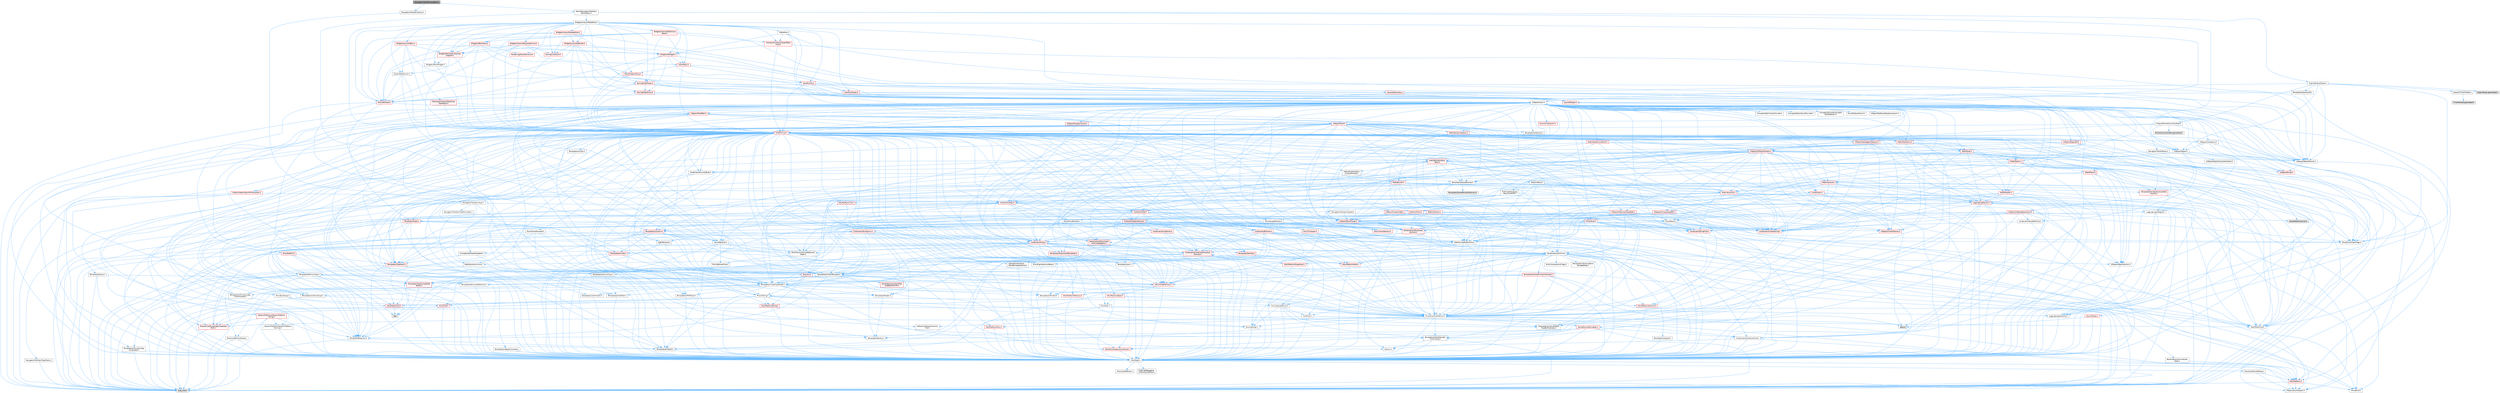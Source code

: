 digraph "NavigationToolRemoveItem.h"
{
 // INTERACTIVE_SVG=YES
 // LATEX_PDF_SIZE
  bgcolor="transparent";
  edge [fontname=Helvetica,fontsize=10,labelfontname=Helvetica,labelfontsize=10];
  node [fontname=Helvetica,fontsize=10,shape=box,height=0.2,width=0.4];
  Node1 [id="Node000001",label="NavigationToolRemoveItem.h",height=0.2,width=0.4,color="gray40", fillcolor="grey60", style="filled", fontcolor="black",tooltip=" "];
  Node1 -> Node2 [id="edge1_Node000001_Node000002",color="steelblue1",style="solid",tooltip=" "];
  Node2 [id="Node000002",label="NavigationToolItemAction.h",height=0.2,width=0.4,color="grey40", fillcolor="white", style="filled",URL="$d0/da2/NavigationToolItemAction_8h.html",tooltip=" "];
  Node2 -> Node3 [id="edge2_Node000002_Node000003",color="steelblue1",style="solid",tooltip=" "];
  Node3 [id="Node000003",label="NavigationToolItemType.h",height=0.2,width=0.4,color="grey40", fillcolor="white", style="filled",URL="$d4/d69/NavigationToolItemType_8h.html",tooltip=" "];
  Node3 -> Node4 [id="edge3_Node000003_Node000004",color="steelblue1",style="solid",tooltip=" "];
  Node4 [id="Node000004",label="NavigationToolItemTypeConcepts.h",height=0.2,width=0.4,color="grey40", fillcolor="white", style="filled",URL="$d3/d88/NavigationToolItemTypeConcepts_8h.html",tooltip=" "];
  Node3 -> Node5 [id="edge4_Node000003_Node000005",color="steelblue1",style="solid",tooltip=" "];
  Node5 [id="Node000005",label="NavigationToolItemTypeId.h",height=0.2,width=0.4,color="grey40", fillcolor="white", style="filled",URL="$df/d1f/NavigationToolItemTypeId_8h.html",tooltip=" "];
  Node5 -> Node6 [id="edge5_Node000005_Node000006",color="steelblue1",style="solid",tooltip=" "];
  Node6 [id="Node000006",label="Containers/StringFwd.h",height=0.2,width=0.4,color="red", fillcolor="#FFF0F0", style="filled",URL="$df/d37/StringFwd_8h.html",tooltip=" "];
  Node6 -> Node7 [id="edge6_Node000006_Node000007",color="steelblue1",style="solid",tooltip=" "];
  Node7 [id="Node000007",label="CoreTypes.h",height=0.2,width=0.4,color="grey40", fillcolor="white", style="filled",URL="$dc/dec/CoreTypes_8h.html",tooltip=" "];
  Node7 -> Node8 [id="edge7_Node000007_Node000008",color="steelblue1",style="solid",tooltip=" "];
  Node8 [id="Node000008",label="HAL/Platform.h",height=0.2,width=0.4,color="red", fillcolor="#FFF0F0", style="filled",URL="$d9/dd0/Platform_8h.html",tooltip=" "];
  Node8 -> Node9 [id="edge8_Node000008_Node000009",color="steelblue1",style="solid",tooltip=" "];
  Node9 [id="Node000009",label="Misc/Build.h",height=0.2,width=0.4,color="grey40", fillcolor="white", style="filled",URL="$d3/dbb/Build_8h.html",tooltip=" "];
  Node8 -> Node11 [id="edge9_Node000008_Node000011",color="steelblue1",style="solid",tooltip=" "];
  Node11 [id="Node000011",label="type_traits",height=0.2,width=0.4,color="grey60", fillcolor="#E0E0E0", style="filled",tooltip=" "];
  Node8 -> Node12 [id="edge10_Node000008_Node000012",color="steelblue1",style="solid",tooltip=" "];
  Node12 [id="Node000012",label="PreprocessorHelpers.h",height=0.2,width=0.4,color="grey40", fillcolor="white", style="filled",URL="$db/ddb/PreprocessorHelpers_8h.html",tooltip=" "];
  Node7 -> Node18 [id="edge11_Node000007_Node000018",color="steelblue1",style="solid",tooltip=" "];
  Node18 [id="Node000018",label="ProfilingDebugging\l/UMemoryDefines.h",height=0.2,width=0.4,color="grey40", fillcolor="white", style="filled",URL="$d2/da2/UMemoryDefines_8h.html",tooltip=" "];
  Node7 -> Node19 [id="edge12_Node000007_Node000019",color="steelblue1",style="solid",tooltip=" "];
  Node19 [id="Node000019",label="Misc/CoreMiscDefines.h",height=0.2,width=0.4,color="grey40", fillcolor="white", style="filled",URL="$da/d38/CoreMiscDefines_8h.html",tooltip=" "];
  Node19 -> Node8 [id="edge13_Node000019_Node000008",color="steelblue1",style="solid",tooltip=" "];
  Node19 -> Node12 [id="edge14_Node000019_Node000012",color="steelblue1",style="solid",tooltip=" "];
  Node7 -> Node20 [id="edge15_Node000007_Node000020",color="steelblue1",style="solid",tooltip=" "];
  Node20 [id="Node000020",label="Misc/CoreDefines.h",height=0.2,width=0.4,color="grey40", fillcolor="white", style="filled",URL="$d3/dd2/CoreDefines_8h.html",tooltip=" "];
  Node6 -> Node23 [id="edge16_Node000006_Node000023",color="steelblue1",style="solid",tooltip=" "];
  Node23 [id="Node000023",label="Traits/IsContiguousContainer.h",height=0.2,width=0.4,color="red", fillcolor="#FFF0F0", style="filled",URL="$d5/d3c/IsContiguousContainer_8h.html",tooltip=" "];
  Node23 -> Node7 [id="edge17_Node000023_Node000007",color="steelblue1",style="solid",tooltip=" "];
  Node5 -> Node25 [id="edge18_Node000005_Node000025",color="steelblue1",style="solid",tooltip=" "];
  Node25 [id="Node000025",label="UObject/NameTypes.h",height=0.2,width=0.4,color="red", fillcolor="#FFF0F0", style="filled",URL="$d6/d35/NameTypes_8h.html",tooltip=" "];
  Node25 -> Node7 [id="edge19_Node000025_Node000007",color="steelblue1",style="solid",tooltip=" "];
  Node25 -> Node26 [id="edge20_Node000025_Node000026",color="steelblue1",style="solid",tooltip=" "];
  Node26 [id="Node000026",label="Misc/AssertionMacros.h",height=0.2,width=0.4,color="grey40", fillcolor="white", style="filled",URL="$d0/dfa/AssertionMacros_8h.html",tooltip=" "];
  Node26 -> Node7 [id="edge21_Node000026_Node000007",color="steelblue1",style="solid",tooltip=" "];
  Node26 -> Node8 [id="edge22_Node000026_Node000008",color="steelblue1",style="solid",tooltip=" "];
  Node26 -> Node27 [id="edge23_Node000026_Node000027",color="steelblue1",style="solid",tooltip=" "];
  Node27 [id="Node000027",label="HAL/PlatformMisc.h",height=0.2,width=0.4,color="red", fillcolor="#FFF0F0", style="filled",URL="$d0/df5/PlatformMisc_8h.html",tooltip=" "];
  Node27 -> Node7 [id="edge24_Node000027_Node000007",color="steelblue1",style="solid",tooltip=" "];
  Node26 -> Node12 [id="edge25_Node000026_Node000012",color="steelblue1",style="solid",tooltip=" "];
  Node26 -> Node58 [id="edge26_Node000026_Node000058",color="steelblue1",style="solid",tooltip=" "];
  Node58 [id="Node000058",label="Templates/EnableIf.h",height=0.2,width=0.4,color="grey40", fillcolor="white", style="filled",URL="$d7/d60/EnableIf_8h.html",tooltip=" "];
  Node58 -> Node7 [id="edge27_Node000058_Node000007",color="steelblue1",style="solid",tooltip=" "];
  Node26 -> Node59 [id="edge28_Node000026_Node000059",color="steelblue1",style="solid",tooltip=" "];
  Node59 [id="Node000059",label="Templates/IsArrayOrRefOf\lTypeByPredicate.h",height=0.2,width=0.4,color="grey40", fillcolor="white", style="filled",URL="$d6/da1/IsArrayOrRefOfTypeByPredicate_8h.html",tooltip=" "];
  Node59 -> Node7 [id="edge29_Node000059_Node000007",color="steelblue1",style="solid",tooltip=" "];
  Node26 -> Node60 [id="edge30_Node000026_Node000060",color="steelblue1",style="solid",tooltip=" "];
  Node60 [id="Node000060",label="Templates/IsValidVariadic\lFunctionArg.h",height=0.2,width=0.4,color="grey40", fillcolor="white", style="filled",URL="$d0/dc8/IsValidVariadicFunctionArg_8h.html",tooltip=" "];
  Node60 -> Node7 [id="edge31_Node000060_Node000007",color="steelblue1",style="solid",tooltip=" "];
  Node60 -> Node61 [id="edge32_Node000060_Node000061",color="steelblue1",style="solid",tooltip=" "];
  Node61 [id="Node000061",label="IsEnum.h",height=0.2,width=0.4,color="grey40", fillcolor="white", style="filled",URL="$d4/de5/IsEnum_8h.html",tooltip=" "];
  Node60 -> Node11 [id="edge33_Node000060_Node000011",color="steelblue1",style="solid",tooltip=" "];
  Node26 -> Node62 [id="edge34_Node000026_Node000062",color="steelblue1",style="solid",tooltip=" "];
  Node62 [id="Node000062",label="Traits/IsCharEncodingCompatible\lWith.h",height=0.2,width=0.4,color="red", fillcolor="#FFF0F0", style="filled",URL="$df/dd1/IsCharEncodingCompatibleWith_8h.html",tooltip=" "];
  Node62 -> Node11 [id="edge35_Node000062_Node000011",color="steelblue1",style="solid",tooltip=" "];
  Node26 -> Node64 [id="edge36_Node000026_Node000064",color="steelblue1",style="solid",tooltip=" "];
  Node64 [id="Node000064",label="Misc/VarArgs.h",height=0.2,width=0.4,color="grey40", fillcolor="white", style="filled",URL="$d5/d6f/VarArgs_8h.html",tooltip=" "];
  Node64 -> Node7 [id="edge37_Node000064_Node000007",color="steelblue1",style="solid",tooltip=" "];
  Node26 -> Node65 [id="edge38_Node000026_Node000065",color="steelblue1",style="solid",tooltip=" "];
  Node65 [id="Node000065",label="String/FormatStringSan.h",height=0.2,width=0.4,color="red", fillcolor="#FFF0F0", style="filled",URL="$d3/d8b/FormatStringSan_8h.html",tooltip=" "];
  Node65 -> Node11 [id="edge39_Node000065_Node000011",color="steelblue1",style="solid",tooltip=" "];
  Node65 -> Node7 [id="edge40_Node000065_Node000007",color="steelblue1",style="solid",tooltip=" "];
  Node65 -> Node66 [id="edge41_Node000065_Node000066",color="steelblue1",style="solid",tooltip=" "];
  Node66 [id="Node000066",label="Templates/Requires.h",height=0.2,width=0.4,color="grey40", fillcolor="white", style="filled",URL="$dc/d96/Requires_8h.html",tooltip=" "];
  Node66 -> Node58 [id="edge42_Node000066_Node000058",color="steelblue1",style="solid",tooltip=" "];
  Node66 -> Node11 [id="edge43_Node000066_Node000011",color="steelblue1",style="solid",tooltip=" "];
  Node65 -> Node67 [id="edge44_Node000065_Node000067",color="steelblue1",style="solid",tooltip=" "];
  Node67 [id="Node000067",label="Templates/Identity.h",height=0.2,width=0.4,color="grey40", fillcolor="white", style="filled",URL="$d0/dd5/Identity_8h.html",tooltip=" "];
  Node65 -> Node60 [id="edge45_Node000065_Node000060",color="steelblue1",style="solid",tooltip=" "];
  Node65 -> Node30 [id="edge46_Node000065_Node000030",color="steelblue1",style="solid",tooltip=" "];
  Node30 [id="Node000030",label="Containers/ContainersFwd.h",height=0.2,width=0.4,color="grey40", fillcolor="white", style="filled",URL="$d4/d0a/ContainersFwd_8h.html",tooltip=" "];
  Node30 -> Node8 [id="edge47_Node000030_Node000008",color="steelblue1",style="solid",tooltip=" "];
  Node30 -> Node7 [id="edge48_Node000030_Node000007",color="steelblue1",style="solid",tooltip=" "];
  Node30 -> Node23 [id="edge49_Node000030_Node000023",color="steelblue1",style="solid",tooltip=" "];
  Node26 -> Node71 [id="edge50_Node000026_Node000071",color="steelblue1",style="solid",tooltip=" "];
  Node71 [id="Node000071",label="atomic",height=0.2,width=0.4,color="grey60", fillcolor="#E0E0E0", style="filled",tooltip=" "];
  Node25 -> Node72 [id="edge51_Node000025_Node000072",color="steelblue1",style="solid",tooltip=" "];
  Node72 [id="Node000072",label="HAL/UnrealMemory.h",height=0.2,width=0.4,color="red", fillcolor="#FFF0F0", style="filled",URL="$d9/d96/UnrealMemory_8h.html",tooltip=" "];
  Node72 -> Node7 [id="edge52_Node000072_Node000007",color="steelblue1",style="solid",tooltip=" "];
  Node72 -> Node76 [id="edge53_Node000072_Node000076",color="steelblue1",style="solid",tooltip=" "];
  Node76 [id="Node000076",label="HAL/MemoryBase.h",height=0.2,width=0.4,color="red", fillcolor="#FFF0F0", style="filled",URL="$d6/d9f/MemoryBase_8h.html",tooltip=" "];
  Node76 -> Node7 [id="edge54_Node000076_Node000007",color="steelblue1",style="solid",tooltip=" "];
  Node76 -> Node51 [id="edge55_Node000076_Node000051",color="steelblue1",style="solid",tooltip=" "];
  Node51 [id="Node000051",label="HAL/PlatformAtomics.h",height=0.2,width=0.4,color="red", fillcolor="#FFF0F0", style="filled",URL="$d3/d36/PlatformAtomics_8h.html",tooltip=" "];
  Node51 -> Node7 [id="edge56_Node000051_Node000007",color="steelblue1",style="solid",tooltip=" "];
  Node76 -> Node34 [id="edge57_Node000076_Node000034",color="steelblue1",style="solid",tooltip=" "];
  Node34 [id="Node000034",label="HAL/PlatformCrt.h",height=0.2,width=0.4,color="red", fillcolor="#FFF0F0", style="filled",URL="$d8/d75/PlatformCrt_8h.html",tooltip=" "];
  Node34 -> Node35 [id="edge58_Node000034_Node000035",color="steelblue1",style="solid",tooltip=" "];
  Node35 [id="Node000035",label="new",height=0.2,width=0.4,color="grey60", fillcolor="#E0E0E0", style="filled",tooltip=" "];
  Node76 -> Node77 [id="edge59_Node000076_Node000077",color="steelblue1",style="solid",tooltip=" "];
  Node77 [id="Node000077",label="Misc/Exec.h",height=0.2,width=0.4,color="grey40", fillcolor="white", style="filled",URL="$de/ddb/Exec_8h.html",tooltip=" "];
  Node77 -> Node7 [id="edge60_Node000077_Node000007",color="steelblue1",style="solid",tooltip=" "];
  Node77 -> Node26 [id="edge61_Node000077_Node000026",color="steelblue1",style="solid",tooltip=" "];
  Node76 -> Node78 [id="edge62_Node000076_Node000078",color="steelblue1",style="solid",tooltip=" "];
  Node78 [id="Node000078",label="Misc/OutputDevice.h",height=0.2,width=0.4,color="grey40", fillcolor="white", style="filled",URL="$d7/d32/OutputDevice_8h.html",tooltip=" "];
  Node78 -> Node29 [id="edge63_Node000078_Node000029",color="steelblue1",style="solid",tooltip=" "];
  Node29 [id="Node000029",label="CoreFwd.h",height=0.2,width=0.4,color="grey40", fillcolor="white", style="filled",URL="$d1/d1e/CoreFwd_8h.html",tooltip=" "];
  Node29 -> Node7 [id="edge64_Node000029_Node000007",color="steelblue1",style="solid",tooltip=" "];
  Node29 -> Node30 [id="edge65_Node000029_Node000030",color="steelblue1",style="solid",tooltip=" "];
  Node29 -> Node31 [id="edge66_Node000029_Node000031",color="steelblue1",style="solid",tooltip=" "];
  Node31 [id="Node000031",label="Math/MathFwd.h",height=0.2,width=0.4,color="grey40", fillcolor="white", style="filled",URL="$d2/d10/MathFwd_8h.html",tooltip=" "];
  Node31 -> Node8 [id="edge67_Node000031_Node000008",color="steelblue1",style="solid",tooltip=" "];
  Node29 -> Node32 [id="edge68_Node000029_Node000032",color="steelblue1",style="solid",tooltip=" "];
  Node32 [id="Node000032",label="UObject/UObjectHierarchy\lFwd.h",height=0.2,width=0.4,color="grey40", fillcolor="white", style="filled",URL="$d3/d13/UObjectHierarchyFwd_8h.html",tooltip=" "];
  Node78 -> Node7 [id="edge69_Node000078_Node000007",color="steelblue1",style="solid",tooltip=" "];
  Node78 -> Node79 [id="edge70_Node000078_Node000079",color="steelblue1",style="solid",tooltip=" "];
  Node79 [id="Node000079",label="Logging/LogVerbosity.h",height=0.2,width=0.4,color="grey40", fillcolor="white", style="filled",URL="$d2/d8f/LogVerbosity_8h.html",tooltip=" "];
  Node79 -> Node7 [id="edge71_Node000079_Node000007",color="steelblue1",style="solid",tooltip=" "];
  Node78 -> Node64 [id="edge72_Node000078_Node000064",color="steelblue1",style="solid",tooltip=" "];
  Node78 -> Node59 [id="edge73_Node000078_Node000059",color="steelblue1",style="solid",tooltip=" "];
  Node78 -> Node60 [id="edge74_Node000078_Node000060",color="steelblue1",style="solid",tooltip=" "];
  Node78 -> Node62 [id="edge75_Node000078_Node000062",color="steelblue1",style="solid",tooltip=" "];
  Node72 -> Node89 [id="edge76_Node000072_Node000089",color="steelblue1",style="solid",tooltip=" "];
  Node89 [id="Node000089",label="HAL/PlatformMemory.h",height=0.2,width=0.4,color="red", fillcolor="#FFF0F0", style="filled",URL="$de/d68/PlatformMemory_8h.html",tooltip=" "];
  Node89 -> Node7 [id="edge77_Node000089_Node000007",color="steelblue1",style="solid",tooltip=" "];
  Node72 -> Node92 [id="edge78_Node000072_Node000092",color="steelblue1",style="solid",tooltip=" "];
  Node92 [id="Node000092",label="Templates/IsPointer.h",height=0.2,width=0.4,color="grey40", fillcolor="white", style="filled",URL="$d7/d05/IsPointer_8h.html",tooltip=" "];
  Node92 -> Node7 [id="edge79_Node000092_Node000007",color="steelblue1",style="solid",tooltip=" "];
  Node25 -> Node93 [id="edge80_Node000025_Node000093",color="steelblue1",style="solid",tooltip=" "];
  Node93 [id="Node000093",label="Templates/UnrealTypeTraits.h",height=0.2,width=0.4,color="grey40", fillcolor="white", style="filled",URL="$d2/d2d/UnrealTypeTraits_8h.html",tooltip=" "];
  Node93 -> Node7 [id="edge81_Node000093_Node000007",color="steelblue1",style="solid",tooltip=" "];
  Node93 -> Node92 [id="edge82_Node000093_Node000092",color="steelblue1",style="solid",tooltip=" "];
  Node93 -> Node26 [id="edge83_Node000093_Node000026",color="steelblue1",style="solid",tooltip=" "];
  Node93 -> Node85 [id="edge84_Node000093_Node000085",color="steelblue1",style="solid",tooltip=" "];
  Node85 [id="Node000085",label="Templates/AndOrNot.h",height=0.2,width=0.4,color="grey40", fillcolor="white", style="filled",URL="$db/d0a/AndOrNot_8h.html",tooltip=" "];
  Node85 -> Node7 [id="edge85_Node000085_Node000007",color="steelblue1",style="solid",tooltip=" "];
  Node93 -> Node58 [id="edge86_Node000093_Node000058",color="steelblue1",style="solid",tooltip=" "];
  Node93 -> Node94 [id="edge87_Node000093_Node000094",color="steelblue1",style="solid",tooltip=" "];
  Node94 [id="Node000094",label="Templates/IsArithmetic.h",height=0.2,width=0.4,color="grey40", fillcolor="white", style="filled",URL="$d2/d5d/IsArithmetic_8h.html",tooltip=" "];
  Node94 -> Node7 [id="edge88_Node000094_Node000007",color="steelblue1",style="solid",tooltip=" "];
  Node93 -> Node61 [id="edge89_Node000093_Node000061",color="steelblue1",style="solid",tooltip=" "];
  Node93 -> Node95 [id="edge90_Node000093_Node000095",color="steelblue1",style="solid",tooltip=" "];
  Node95 [id="Node000095",label="Templates/Models.h",height=0.2,width=0.4,color="grey40", fillcolor="white", style="filled",URL="$d3/d0c/Models_8h.html",tooltip=" "];
  Node95 -> Node67 [id="edge91_Node000095_Node000067",color="steelblue1",style="solid",tooltip=" "];
  Node93 -> Node96 [id="edge92_Node000093_Node000096",color="steelblue1",style="solid",tooltip=" "];
  Node96 [id="Node000096",label="Templates/IsPODType.h",height=0.2,width=0.4,color="grey40", fillcolor="white", style="filled",URL="$d7/db1/IsPODType_8h.html",tooltip=" "];
  Node96 -> Node7 [id="edge93_Node000096_Node000007",color="steelblue1",style="solid",tooltip=" "];
  Node93 -> Node97 [id="edge94_Node000093_Node000097",color="steelblue1",style="solid",tooltip=" "];
  Node97 [id="Node000097",label="Templates/IsUECoreType.h",height=0.2,width=0.4,color="grey40", fillcolor="white", style="filled",URL="$d1/db8/IsUECoreType_8h.html",tooltip=" "];
  Node97 -> Node7 [id="edge95_Node000097_Node000007",color="steelblue1",style="solid",tooltip=" "];
  Node97 -> Node11 [id="edge96_Node000097_Node000011",color="steelblue1",style="solid",tooltip=" "];
  Node93 -> Node86 [id="edge97_Node000093_Node000086",color="steelblue1",style="solid",tooltip=" "];
  Node86 [id="Node000086",label="Templates/IsTriviallyCopy\lConstructible.h",height=0.2,width=0.4,color="grey40", fillcolor="white", style="filled",URL="$d3/d78/IsTriviallyCopyConstructible_8h.html",tooltip=" "];
  Node86 -> Node7 [id="edge98_Node000086_Node000007",color="steelblue1",style="solid",tooltip=" "];
  Node86 -> Node11 [id="edge99_Node000086_Node000011",color="steelblue1",style="solid",tooltip=" "];
  Node25 -> Node98 [id="edge100_Node000025_Node000098",color="steelblue1",style="solid",tooltip=" "];
  Node98 [id="Node000098",label="Templates/UnrealTemplate.h",height=0.2,width=0.4,color="grey40", fillcolor="white", style="filled",URL="$d4/d24/UnrealTemplate_8h.html",tooltip=" "];
  Node98 -> Node7 [id="edge101_Node000098_Node000007",color="steelblue1",style="solid",tooltip=" "];
  Node98 -> Node92 [id="edge102_Node000098_Node000092",color="steelblue1",style="solid",tooltip=" "];
  Node98 -> Node72 [id="edge103_Node000098_Node000072",color="steelblue1",style="solid",tooltip=" "];
  Node98 -> Node99 [id="edge104_Node000098_Node000099",color="steelblue1",style="solid",tooltip=" "];
  Node99 [id="Node000099",label="Templates/CopyQualifiers\lAndRefsFromTo.h",height=0.2,width=0.4,color="red", fillcolor="#FFF0F0", style="filled",URL="$d3/db3/CopyQualifiersAndRefsFromTo_8h.html",tooltip=" "];
  Node98 -> Node93 [id="edge105_Node000098_Node000093",color="steelblue1",style="solid",tooltip=" "];
  Node98 -> Node101 [id="edge106_Node000098_Node000101",color="steelblue1",style="solid",tooltip=" "];
  Node101 [id="Node000101",label="Templates/RemoveReference.h",height=0.2,width=0.4,color="grey40", fillcolor="white", style="filled",URL="$da/dbe/RemoveReference_8h.html",tooltip=" "];
  Node101 -> Node7 [id="edge107_Node000101_Node000007",color="steelblue1",style="solid",tooltip=" "];
  Node98 -> Node66 [id="edge108_Node000098_Node000066",color="steelblue1",style="solid",tooltip=" "];
  Node98 -> Node102 [id="edge109_Node000098_Node000102",color="steelblue1",style="solid",tooltip=" "];
  Node102 [id="Node000102",label="Templates/TypeCompatible\lBytes.h",height=0.2,width=0.4,color="red", fillcolor="#FFF0F0", style="filled",URL="$df/d0a/TypeCompatibleBytes_8h.html",tooltip=" "];
  Node102 -> Node7 [id="edge110_Node000102_Node000007",color="steelblue1",style="solid",tooltip=" "];
  Node102 -> Node35 [id="edge111_Node000102_Node000035",color="steelblue1",style="solid",tooltip=" "];
  Node102 -> Node11 [id="edge112_Node000102_Node000011",color="steelblue1",style="solid",tooltip=" "];
  Node98 -> Node67 [id="edge113_Node000098_Node000067",color="steelblue1",style="solid",tooltip=" "];
  Node98 -> Node23 [id="edge114_Node000098_Node000023",color="steelblue1",style="solid",tooltip=" "];
  Node98 -> Node103 [id="edge115_Node000098_Node000103",color="steelblue1",style="solid",tooltip=" "];
  Node103 [id="Node000103",label="Traits/UseBitwiseSwap.h",height=0.2,width=0.4,color="grey40", fillcolor="white", style="filled",URL="$db/df3/UseBitwiseSwap_8h.html",tooltip=" "];
  Node103 -> Node7 [id="edge116_Node000103_Node000007",color="steelblue1",style="solid",tooltip=" "];
  Node103 -> Node11 [id="edge117_Node000103_Node000011",color="steelblue1",style="solid",tooltip=" "];
  Node98 -> Node11 [id="edge118_Node000098_Node000011",color="steelblue1",style="solid",tooltip=" "];
  Node25 -> Node104 [id="edge119_Node000025_Node000104",color="steelblue1",style="solid",tooltip=" "];
  Node104 [id="Node000104",label="Containers/UnrealString.h",height=0.2,width=0.4,color="red", fillcolor="#FFF0F0", style="filled",URL="$d5/dba/UnrealString_8h.html",tooltip=" "];
  Node25 -> Node108 [id="edge120_Node000025_Node000108",color="steelblue1",style="solid",tooltip=" "];
  Node108 [id="Node000108",label="HAL/CriticalSection.h",height=0.2,width=0.4,color="red", fillcolor="#FFF0F0", style="filled",URL="$d6/d90/CriticalSection_8h.html",tooltip=" "];
  Node25 -> Node111 [id="edge121_Node000025_Node000111",color="steelblue1",style="solid",tooltip=" "];
  Node111 [id="Node000111",label="Containers/StringConv.h",height=0.2,width=0.4,color="red", fillcolor="#FFF0F0", style="filled",URL="$d3/ddf/StringConv_8h.html",tooltip=" "];
  Node111 -> Node7 [id="edge122_Node000111_Node000007",color="steelblue1",style="solid",tooltip=" "];
  Node111 -> Node26 [id="edge123_Node000111_Node000026",color="steelblue1",style="solid",tooltip=" "];
  Node111 -> Node112 [id="edge124_Node000111_Node000112",color="steelblue1",style="solid",tooltip=" "];
  Node112 [id="Node000112",label="Containers/ContainerAllocation\lPolicies.h",height=0.2,width=0.4,color="red", fillcolor="#FFF0F0", style="filled",URL="$d7/dff/ContainerAllocationPolicies_8h.html",tooltip=" "];
  Node112 -> Node7 [id="edge125_Node000112_Node000007",color="steelblue1",style="solid",tooltip=" "];
  Node112 -> Node112 [id="edge126_Node000112_Node000112",color="steelblue1",style="solid",tooltip=" "];
  Node112 -> Node114 [id="edge127_Node000112_Node000114",color="steelblue1",style="solid",tooltip=" "];
  Node114 [id="Node000114",label="HAL/PlatformMath.h",height=0.2,width=0.4,color="red", fillcolor="#FFF0F0", style="filled",URL="$dc/d53/PlatformMath_8h.html",tooltip=" "];
  Node114 -> Node7 [id="edge128_Node000114_Node000007",color="steelblue1",style="solid",tooltip=" "];
  Node112 -> Node72 [id="edge129_Node000112_Node000072",color="steelblue1",style="solid",tooltip=" "];
  Node112 -> Node44 [id="edge130_Node000112_Node000044",color="steelblue1",style="solid",tooltip=" "];
  Node44 [id="Node000044",label="Math/NumericLimits.h",height=0.2,width=0.4,color="grey40", fillcolor="white", style="filled",URL="$df/d1b/NumericLimits_8h.html",tooltip=" "];
  Node44 -> Node7 [id="edge131_Node000044_Node000007",color="steelblue1",style="solid",tooltip=" "];
  Node112 -> Node26 [id="edge132_Node000112_Node000026",color="steelblue1",style="solid",tooltip=" "];
  Node112 -> Node123 [id="edge133_Node000112_Node000123",color="steelblue1",style="solid",tooltip=" "];
  Node123 [id="Node000123",label="Templates/MemoryOps.h",height=0.2,width=0.4,color="grey40", fillcolor="white", style="filled",URL="$db/dea/MemoryOps_8h.html",tooltip=" "];
  Node123 -> Node7 [id="edge134_Node000123_Node000007",color="steelblue1",style="solid",tooltip=" "];
  Node123 -> Node72 [id="edge135_Node000123_Node000072",color="steelblue1",style="solid",tooltip=" "];
  Node123 -> Node87 [id="edge136_Node000123_Node000087",color="steelblue1",style="solid",tooltip=" "];
  Node87 [id="Node000087",label="Templates/IsTriviallyCopy\lAssignable.h",height=0.2,width=0.4,color="grey40", fillcolor="white", style="filled",URL="$d2/df2/IsTriviallyCopyAssignable_8h.html",tooltip=" "];
  Node87 -> Node7 [id="edge137_Node000087_Node000007",color="steelblue1",style="solid",tooltip=" "];
  Node87 -> Node11 [id="edge138_Node000087_Node000011",color="steelblue1",style="solid",tooltip=" "];
  Node123 -> Node86 [id="edge139_Node000123_Node000086",color="steelblue1",style="solid",tooltip=" "];
  Node123 -> Node66 [id="edge140_Node000123_Node000066",color="steelblue1",style="solid",tooltip=" "];
  Node123 -> Node93 [id="edge141_Node000123_Node000093",color="steelblue1",style="solid",tooltip=" "];
  Node123 -> Node103 [id="edge142_Node000123_Node000103",color="steelblue1",style="solid",tooltip=" "];
  Node123 -> Node35 [id="edge143_Node000123_Node000035",color="steelblue1",style="solid",tooltip=" "];
  Node123 -> Node11 [id="edge144_Node000123_Node000011",color="steelblue1",style="solid",tooltip=" "];
  Node112 -> Node102 [id="edge145_Node000112_Node000102",color="steelblue1",style="solid",tooltip=" "];
  Node112 -> Node11 [id="edge146_Node000112_Node000011",color="steelblue1",style="solid",tooltip=" "];
  Node111 -> Node124 [id="edge147_Node000111_Node000124",color="steelblue1",style="solid",tooltip=" "];
  Node124 [id="Node000124",label="Containers/Array.h",height=0.2,width=0.4,color="red", fillcolor="#FFF0F0", style="filled",URL="$df/dd0/Array_8h.html",tooltip=" "];
  Node124 -> Node7 [id="edge148_Node000124_Node000007",color="steelblue1",style="solid",tooltip=" "];
  Node124 -> Node26 [id="edge149_Node000124_Node000026",color="steelblue1",style="solid",tooltip=" "];
  Node124 -> Node125 [id="edge150_Node000124_Node000125",color="steelblue1",style="solid",tooltip=" "];
  Node125 [id="Node000125",label="Misc/IntrusiveUnsetOptional\lState.h",height=0.2,width=0.4,color="grey40", fillcolor="white", style="filled",URL="$d2/d0a/IntrusiveUnsetOptionalState_8h.html",tooltip=" "];
  Node125 -> Node126 [id="edge151_Node000125_Node000126",color="steelblue1",style="solid",tooltip=" "];
  Node126 [id="Node000126",label="Misc/OptionalFwd.h",height=0.2,width=0.4,color="grey40", fillcolor="white", style="filled",URL="$dc/d50/OptionalFwd_8h.html",tooltip=" "];
  Node124 -> Node72 [id="edge152_Node000124_Node000072",color="steelblue1",style="solid",tooltip=" "];
  Node124 -> Node93 [id="edge153_Node000124_Node000093",color="steelblue1",style="solid",tooltip=" "];
  Node124 -> Node98 [id="edge154_Node000124_Node000098",color="steelblue1",style="solid",tooltip=" "];
  Node124 -> Node112 [id="edge155_Node000124_Node000112",color="steelblue1",style="solid",tooltip=" "];
  Node124 -> Node131 [id="edge156_Node000124_Node000131",color="steelblue1",style="solid",tooltip=" "];
  Node131 [id="Node000131",label="Serialization/Archive.h",height=0.2,width=0.4,color="grey40", fillcolor="white", style="filled",URL="$d7/d3b/Archive_8h.html",tooltip=" "];
  Node131 -> Node29 [id="edge157_Node000131_Node000029",color="steelblue1",style="solid",tooltip=" "];
  Node131 -> Node7 [id="edge158_Node000131_Node000007",color="steelblue1",style="solid",tooltip=" "];
  Node131 -> Node132 [id="edge159_Node000131_Node000132",color="steelblue1",style="solid",tooltip=" "];
  Node132 [id="Node000132",label="HAL/PlatformProperties.h",height=0.2,width=0.4,color="red", fillcolor="#FFF0F0", style="filled",URL="$d9/db0/PlatformProperties_8h.html",tooltip=" "];
  Node132 -> Node7 [id="edge160_Node000132_Node000007",color="steelblue1",style="solid",tooltip=" "];
  Node131 -> Node135 [id="edge161_Node000131_Node000135",color="steelblue1",style="solid",tooltip=" "];
  Node135 [id="Node000135",label="Internationalization\l/TextNamespaceFwd.h",height=0.2,width=0.4,color="grey40", fillcolor="white", style="filled",URL="$d8/d97/TextNamespaceFwd_8h.html",tooltip=" "];
  Node135 -> Node7 [id="edge162_Node000135_Node000007",color="steelblue1",style="solid",tooltip=" "];
  Node131 -> Node31 [id="edge163_Node000131_Node000031",color="steelblue1",style="solid",tooltip=" "];
  Node131 -> Node26 [id="edge164_Node000131_Node000026",color="steelblue1",style="solid",tooltip=" "];
  Node131 -> Node9 [id="edge165_Node000131_Node000009",color="steelblue1",style="solid",tooltip=" "];
  Node131 -> Node45 [id="edge166_Node000131_Node000045",color="steelblue1",style="solid",tooltip=" "];
  Node45 [id="Node000045",label="Misc/CompressionFlags.h",height=0.2,width=0.4,color="grey40", fillcolor="white", style="filled",URL="$d9/d76/CompressionFlags_8h.html",tooltip=" "];
  Node131 -> Node136 [id="edge167_Node000131_Node000136",color="steelblue1",style="solid",tooltip=" "];
  Node136 [id="Node000136",label="Misc/EngineVersionBase.h",height=0.2,width=0.4,color="grey40", fillcolor="white", style="filled",URL="$d5/d2b/EngineVersionBase_8h.html",tooltip=" "];
  Node136 -> Node7 [id="edge168_Node000136_Node000007",color="steelblue1",style="solid",tooltip=" "];
  Node131 -> Node64 [id="edge169_Node000131_Node000064",color="steelblue1",style="solid",tooltip=" "];
  Node131 -> Node137 [id="edge170_Node000131_Node000137",color="steelblue1",style="solid",tooltip=" "];
  Node137 [id="Node000137",label="Serialization/ArchiveCook\lData.h",height=0.2,width=0.4,color="grey40", fillcolor="white", style="filled",URL="$dc/db6/ArchiveCookData_8h.html",tooltip=" "];
  Node137 -> Node8 [id="edge171_Node000137_Node000008",color="steelblue1",style="solid",tooltip=" "];
  Node131 -> Node138 [id="edge172_Node000131_Node000138",color="steelblue1",style="solid",tooltip=" "];
  Node138 [id="Node000138",label="Serialization/ArchiveSave\lPackageData.h",height=0.2,width=0.4,color="grey40", fillcolor="white", style="filled",URL="$d1/d37/ArchiveSavePackageData_8h.html",tooltip=" "];
  Node131 -> Node58 [id="edge173_Node000131_Node000058",color="steelblue1",style="solid",tooltip=" "];
  Node131 -> Node59 [id="edge174_Node000131_Node000059",color="steelblue1",style="solid",tooltip=" "];
  Node131 -> Node139 [id="edge175_Node000131_Node000139",color="steelblue1",style="solid",tooltip=" "];
  Node139 [id="Node000139",label="Templates/IsEnumClass.h",height=0.2,width=0.4,color="grey40", fillcolor="white", style="filled",URL="$d7/d15/IsEnumClass_8h.html",tooltip=" "];
  Node139 -> Node7 [id="edge176_Node000139_Node000007",color="steelblue1",style="solid",tooltip=" "];
  Node139 -> Node85 [id="edge177_Node000139_Node000085",color="steelblue1",style="solid",tooltip=" "];
  Node131 -> Node119 [id="edge178_Node000131_Node000119",color="steelblue1",style="solid",tooltip=" "];
  Node119 [id="Node000119",label="Templates/IsSigned.h",height=0.2,width=0.4,color="grey40", fillcolor="white", style="filled",URL="$d8/dd8/IsSigned_8h.html",tooltip=" "];
  Node119 -> Node7 [id="edge179_Node000119_Node000007",color="steelblue1",style="solid",tooltip=" "];
  Node131 -> Node60 [id="edge180_Node000131_Node000060",color="steelblue1",style="solid",tooltip=" "];
  Node131 -> Node98 [id="edge181_Node000131_Node000098",color="steelblue1",style="solid",tooltip=" "];
  Node131 -> Node62 [id="edge182_Node000131_Node000062",color="steelblue1",style="solid",tooltip=" "];
  Node131 -> Node140 [id="edge183_Node000131_Node000140",color="steelblue1",style="solid",tooltip=" "];
  Node140 [id="Node000140",label="UObject/ObjectVersion.h",height=0.2,width=0.4,color="grey40", fillcolor="white", style="filled",URL="$da/d63/ObjectVersion_8h.html",tooltip=" "];
  Node140 -> Node7 [id="edge184_Node000140_Node000007",color="steelblue1",style="solid",tooltip=" "];
  Node124 -> Node168 [id="edge185_Node000124_Node000168",color="steelblue1",style="solid",tooltip=" "];
  Node168 [id="Node000168",label="Concepts/GetTypeHashable.h",height=0.2,width=0.4,color="grey40", fillcolor="white", style="filled",URL="$d3/da2/GetTypeHashable_8h.html",tooltip=" "];
  Node168 -> Node7 [id="edge186_Node000168_Node000007",color="steelblue1",style="solid",tooltip=" "];
  Node168 -> Node146 [id="edge187_Node000168_Node000146",color="steelblue1",style="solid",tooltip=" "];
  Node146 [id="Node000146",label="Templates/TypeHash.h",height=0.2,width=0.4,color="red", fillcolor="#FFF0F0", style="filled",URL="$d1/d62/TypeHash_8h.html",tooltip=" "];
  Node146 -> Node7 [id="edge188_Node000146_Node000007",color="steelblue1",style="solid",tooltip=" "];
  Node146 -> Node66 [id="edge189_Node000146_Node000066",color="steelblue1",style="solid",tooltip=" "];
  Node146 -> Node147 [id="edge190_Node000146_Node000147",color="steelblue1",style="solid",tooltip=" "];
  Node147 [id="Node000147",label="Misc/Crc.h",height=0.2,width=0.4,color="red", fillcolor="#FFF0F0", style="filled",URL="$d4/dd2/Crc_8h.html",tooltip=" "];
  Node147 -> Node7 [id="edge191_Node000147_Node000007",color="steelblue1",style="solid",tooltip=" "];
  Node147 -> Node74 [id="edge192_Node000147_Node000074",color="steelblue1",style="solid",tooltip=" "];
  Node74 [id="Node000074",label="HAL/PlatformString.h",height=0.2,width=0.4,color="red", fillcolor="#FFF0F0", style="filled",URL="$db/db5/PlatformString_8h.html",tooltip=" "];
  Node74 -> Node7 [id="edge193_Node000074_Node000007",color="steelblue1",style="solid",tooltip=" "];
  Node147 -> Node26 [id="edge194_Node000147_Node000026",color="steelblue1",style="solid",tooltip=" "];
  Node147 -> Node148 [id="edge195_Node000147_Node000148",color="steelblue1",style="solid",tooltip=" "];
  Node148 [id="Node000148",label="Misc/CString.h",height=0.2,width=0.4,color="grey40", fillcolor="white", style="filled",URL="$d2/d49/CString_8h.html",tooltip=" "];
  Node148 -> Node7 [id="edge196_Node000148_Node000007",color="steelblue1",style="solid",tooltip=" "];
  Node148 -> Node34 [id="edge197_Node000148_Node000034",color="steelblue1",style="solid",tooltip=" "];
  Node148 -> Node74 [id="edge198_Node000148_Node000074",color="steelblue1",style="solid",tooltip=" "];
  Node148 -> Node26 [id="edge199_Node000148_Node000026",color="steelblue1",style="solid",tooltip=" "];
  Node148 -> Node149 [id="edge200_Node000148_Node000149",color="steelblue1",style="solid",tooltip=" "];
  Node149 [id="Node000149",label="Misc/Char.h",height=0.2,width=0.4,color="red", fillcolor="#FFF0F0", style="filled",URL="$d0/d58/Char_8h.html",tooltip=" "];
  Node149 -> Node7 [id="edge201_Node000149_Node000007",color="steelblue1",style="solid",tooltip=" "];
  Node149 -> Node11 [id="edge202_Node000149_Node000011",color="steelblue1",style="solid",tooltip=" "];
  Node148 -> Node64 [id="edge203_Node000148_Node000064",color="steelblue1",style="solid",tooltip=" "];
  Node148 -> Node59 [id="edge204_Node000148_Node000059",color="steelblue1",style="solid",tooltip=" "];
  Node148 -> Node60 [id="edge205_Node000148_Node000060",color="steelblue1",style="solid",tooltip=" "];
  Node148 -> Node62 [id="edge206_Node000148_Node000062",color="steelblue1",style="solid",tooltip=" "];
  Node147 -> Node149 [id="edge207_Node000147_Node000149",color="steelblue1",style="solid",tooltip=" "];
  Node147 -> Node93 [id="edge208_Node000147_Node000093",color="steelblue1",style="solid",tooltip=" "];
  Node146 -> Node11 [id="edge209_Node000146_Node000011",color="steelblue1",style="solid",tooltip=" "];
  Node124 -> Node157 [id="edge210_Node000124_Node000157",color="steelblue1",style="solid",tooltip=" "];
  Node157 [id="Node000157",label="Templates/Invoke.h",height=0.2,width=0.4,color="red", fillcolor="#FFF0F0", style="filled",URL="$d7/deb/Invoke_8h.html",tooltip=" "];
  Node157 -> Node7 [id="edge211_Node000157_Node000007",color="steelblue1",style="solid",tooltip=" "];
  Node157 -> Node98 [id="edge212_Node000157_Node000098",color="steelblue1",style="solid",tooltip=" "];
  Node157 -> Node11 [id="edge213_Node000157_Node000011",color="steelblue1",style="solid",tooltip=" "];
  Node124 -> Node162 [id="edge214_Node000124_Node000162",color="steelblue1",style="solid",tooltip=" "];
  Node162 [id="Node000162",label="Templates/Less.h",height=0.2,width=0.4,color="grey40", fillcolor="white", style="filled",URL="$de/dc8/Less_8h.html",tooltip=" "];
  Node162 -> Node7 [id="edge215_Node000162_Node000007",color="steelblue1",style="solid",tooltip=" "];
  Node162 -> Node98 [id="edge216_Node000162_Node000098",color="steelblue1",style="solid",tooltip=" "];
  Node124 -> Node66 [id="edge217_Node000124_Node000066",color="steelblue1",style="solid",tooltip=" "];
  Node124 -> Node170 [id="edge218_Node000124_Node000170",color="steelblue1",style="solid",tooltip=" "];
  Node170 [id="Node000170",label="Templates/Sorting.h",height=0.2,width=0.4,color="red", fillcolor="#FFF0F0", style="filled",URL="$d3/d9e/Sorting_8h.html",tooltip=" "];
  Node170 -> Node7 [id="edge219_Node000170_Node000007",color="steelblue1",style="solid",tooltip=" "];
  Node170 -> Node114 [id="edge220_Node000170_Node000114",color="steelblue1",style="solid",tooltip=" "];
  Node170 -> Node162 [id="edge221_Node000170_Node000162",color="steelblue1",style="solid",tooltip=" "];
  Node124 -> Node174 [id="edge222_Node000124_Node000174",color="steelblue1",style="solid",tooltip=" "];
  Node174 [id="Node000174",label="Templates/AlignmentTemplates.h",height=0.2,width=0.4,color="red", fillcolor="#FFF0F0", style="filled",URL="$dd/d32/AlignmentTemplates_8h.html",tooltip=" "];
  Node174 -> Node7 [id="edge223_Node000174_Node000007",color="steelblue1",style="solid",tooltip=" "];
  Node174 -> Node92 [id="edge224_Node000174_Node000092",color="steelblue1",style="solid",tooltip=" "];
  Node124 -> Node11 [id="edge225_Node000124_Node000011",color="steelblue1",style="solid",tooltip=" "];
  Node111 -> Node148 [id="edge226_Node000111_Node000148",color="steelblue1",style="solid",tooltip=" "];
  Node111 -> Node98 [id="edge227_Node000111_Node000098",color="steelblue1",style="solid",tooltip=" "];
  Node111 -> Node93 [id="edge228_Node000111_Node000093",color="steelblue1",style="solid",tooltip=" "];
  Node111 -> Node62 [id="edge229_Node000111_Node000062",color="steelblue1",style="solid",tooltip=" "];
  Node111 -> Node23 [id="edge230_Node000111_Node000023",color="steelblue1",style="solid",tooltip=" "];
  Node111 -> Node11 [id="edge231_Node000111_Node000011",color="steelblue1",style="solid",tooltip=" "];
  Node25 -> Node6 [id="edge232_Node000025_Node000006",color="steelblue1",style="solid",tooltip=" "];
  Node25 -> Node176 [id="edge233_Node000025_Node000176",color="steelblue1",style="solid",tooltip=" "];
  Node176 [id="Node000176",label="UObject/UnrealNames.h",height=0.2,width=0.4,color="red", fillcolor="#FFF0F0", style="filled",URL="$d8/db1/UnrealNames_8h.html",tooltip=" "];
  Node176 -> Node7 [id="edge234_Node000176_Node000007",color="steelblue1",style="solid",tooltip=" "];
  Node25 -> Node125 [id="edge235_Node000025_Node000125",color="steelblue1",style="solid",tooltip=" "];
  Node3 -> Node184 [id="edge236_Node000003_Node000184",color="steelblue1",style="solid",tooltip=" "];
  Node184 [id="Node000184",label="NavigationToolItemTypeTraits.h",height=0.2,width=0.4,color="grey40", fillcolor="white", style="filled",URL="$d8/dd9/NavigationToolItemTypeTraits_8h.html",tooltip=" "];
  Node184 -> Node11 [id="edge237_Node000184_Node000011",color="steelblue1",style="solid",tooltip=" "];
  Node3 -> Node85 [id="edge238_Node000003_Node000085",color="steelblue1",style="solid",tooltip=" "];
  Node3 -> Node95 [id="edge239_Node000003_Node000095",color="steelblue1",style="solid",tooltip=" "];
  Node1 -> Node185 [id="edge240_Node000001_Node000185",color="steelblue1",style="solid",tooltip=" "];
  Node185 [id="Node000185",label="Items/NavigationToolItem\lParameters.h",height=0.2,width=0.4,color="grey40", fillcolor="white", style="filled",URL="$dd/d8c/NavigationToolItemParameters_8h.html",tooltip=" "];
  Node185 -> Node186 [id="edge241_Node000185_Node000186",color="steelblue1",style="solid",tooltip=" "];
  Node186 [id="Node000186",label="Engine/EngineTypes.h",height=0.2,width=0.4,color="grey40", fillcolor="white", style="filled",URL="$df/dcf/EngineTypes_8h.html",tooltip=" "];
  Node186 -> Node46 [id="edge242_Node000186_Node000046",color="steelblue1",style="solid",tooltip=" "];
  Node46 [id="Node000046",label="Misc/EnumClassFlags.h",height=0.2,width=0.4,color="grey40", fillcolor="white", style="filled",URL="$d8/de7/EnumClassFlags_8h.html",tooltip=" "];
  Node186 -> Node187 [id="edge243_Node000186_Node000187",color="steelblue1",style="solid",tooltip=" "];
  Node187 [id="Node000187",label="UObject/ObjectMacros.h",height=0.2,width=0.4,color="grey40", fillcolor="white", style="filled",URL="$d8/d8d/ObjectMacros_8h.html",tooltip=" "];
  Node187 -> Node46 [id="edge244_Node000187_Node000046",color="steelblue1",style="solid",tooltip=" "];
  Node187 -> Node188 [id="edge245_Node000187_Node000188",color="steelblue1",style="solid",tooltip=" "];
  Node188 [id="Node000188",label="UObject/Script.h",height=0.2,width=0.4,color="red", fillcolor="#FFF0F0", style="filled",URL="$de/dc6/Script_8h.html",tooltip=" "];
  Node188 -> Node46 [id="edge246_Node000188_Node000046",color="steelblue1",style="solid",tooltip=" "];
  Node186 -> Node283 [id="edge247_Node000186_Node000283",color="steelblue1",style="solid",tooltip=" "];
  Node283 [id="Node000283",label="UObject/Object.h",height=0.2,width=0.4,color="grey40", fillcolor="white", style="filled",URL="$db/dbf/Object_8h.html",tooltip=" "];
  Node283 -> Node188 [id="edge248_Node000283_Node000188",color="steelblue1",style="solid",tooltip=" "];
  Node283 -> Node187 [id="edge249_Node000283_Node000187",color="steelblue1",style="solid",tooltip=" "];
  Node283 -> Node284 [id="edge250_Node000283_Node000284",color="steelblue1",style="solid",tooltip=" "];
  Node284 [id="Node000284",label="UObject/UObjectBaseUtility.h",height=0.2,width=0.4,color="red", fillcolor="#FFF0F0", style="filled",URL="$d2/df9/UObjectBaseUtility_8h.html",tooltip=" "];
  Node284 -> Node6 [id="edge251_Node000284_Node000006",color="steelblue1",style="solid",tooltip=" "];
  Node284 -> Node104 [id="edge252_Node000284_Node000104",color="steelblue1",style="solid",tooltip=" "];
  Node284 -> Node285 [id="edge253_Node000284_Node000285",color="steelblue1",style="solid",tooltip=" "];
  Node285 [id="Node000285",label="Containers/VersePathFwd.h",height=0.2,width=0.4,color="grey40", fillcolor="white", style="filled",URL="$d0/d99/VersePathFwd_8h.html",tooltip=" "];
  Node285 -> Node7 [id="edge254_Node000285_Node000007",color="steelblue1",style="solid",tooltip=" "];
  Node285 -> Node6 [id="edge255_Node000285_Node000006",color="steelblue1",style="solid",tooltip=" "];
  Node284 -> Node114 [id="edge256_Node000284_Node000114",color="steelblue1",style="solid",tooltip=" "];
  Node284 -> Node26 [id="edge257_Node000284_Node000026",color="steelblue1",style="solid",tooltip=" "];
  Node284 -> Node46 [id="edge258_Node000284_Node000046",color="steelblue1",style="solid",tooltip=" "];
  Node284 -> Node55 [id="edge259_Node000284_Node000055",color="steelblue1",style="solid",tooltip=" "];
  Node55 [id="Node000055",label="Trace/Detail/Channel.h",height=0.2,width=0.4,color="grey60", fillcolor="#E0E0E0", style="filled",tooltip=" "];
  Node284 -> Node25 [id="edge260_Node000284_Node000025",color="steelblue1",style="solid",tooltip=" "];
  Node284 -> Node140 [id="edge261_Node000284_Node000140",color="steelblue1",style="solid",tooltip=" "];
  Node283 -> Node323 [id="edge262_Node000283_Node000323",color="steelblue1",style="solid",tooltip=" "];
  Node323 [id="Node000323",label="UObject/ObjectCompileContext.h",height=0.2,width=0.4,color="grey40", fillcolor="white", style="filled",URL="$d6/de9/ObjectCompileContext_8h.html",tooltip=" "];
  Node283 -> Node324 [id="edge263_Node000283_Node000324",color="steelblue1",style="solid",tooltip=" "];
  Node324 [id="Node000324",label="ProfilingDebugging\l/ResourceSize.h",height=0.2,width=0.4,color="grey40", fillcolor="white", style="filled",URL="$dd/d71/ResourceSize_8h.html",tooltip=" "];
  Node324 -> Node192 [id="edge264_Node000324_Node000192",color="steelblue1",style="solid",tooltip=" "];
  Node192 [id="Node000192",label="Containers/Map.h",height=0.2,width=0.4,color="red", fillcolor="#FFF0F0", style="filled",URL="$df/d79/Map_8h.html",tooltip=" "];
  Node192 -> Node7 [id="edge265_Node000192_Node000007",color="steelblue1",style="solid",tooltip=" "];
  Node192 -> Node193 [id="edge266_Node000192_Node000193",color="steelblue1",style="solid",tooltip=" "];
  Node193 [id="Node000193",label="Algo/Reverse.h",height=0.2,width=0.4,color="grey40", fillcolor="white", style="filled",URL="$d5/d93/Reverse_8h.html",tooltip=" "];
  Node193 -> Node7 [id="edge267_Node000193_Node000007",color="steelblue1",style="solid",tooltip=" "];
  Node193 -> Node98 [id="edge268_Node000193_Node000098",color="steelblue1",style="solid",tooltip=" "];
  Node192 -> Node194 [id="edge269_Node000192_Node000194",color="steelblue1",style="solid",tooltip=" "];
  Node194 [id="Node000194",label="Containers/Set.h",height=0.2,width=0.4,color="red", fillcolor="#FFF0F0", style="filled",URL="$d4/d45/Set_8h.html",tooltip=" "];
  Node194 -> Node112 [id="edge270_Node000194_Node000112",color="steelblue1",style="solid",tooltip=" "];
  Node194 -> Node196 [id="edge271_Node000194_Node000196",color="steelblue1",style="solid",tooltip=" "];
  Node196 [id="Node000196",label="Containers/SparseArray.h",height=0.2,width=0.4,color="red", fillcolor="#FFF0F0", style="filled",URL="$d5/dbf/SparseArray_8h.html",tooltip=" "];
  Node196 -> Node7 [id="edge272_Node000196_Node000007",color="steelblue1",style="solid",tooltip=" "];
  Node196 -> Node26 [id="edge273_Node000196_Node000026",color="steelblue1",style="solid",tooltip=" "];
  Node196 -> Node72 [id="edge274_Node000196_Node000072",color="steelblue1",style="solid",tooltip=" "];
  Node196 -> Node93 [id="edge275_Node000196_Node000093",color="steelblue1",style="solid",tooltip=" "];
  Node196 -> Node98 [id="edge276_Node000196_Node000098",color="steelblue1",style="solid",tooltip=" "];
  Node196 -> Node112 [id="edge277_Node000196_Node000112",color="steelblue1",style="solid",tooltip=" "];
  Node196 -> Node162 [id="edge278_Node000196_Node000162",color="steelblue1",style="solid",tooltip=" "];
  Node196 -> Node124 [id="edge279_Node000196_Node000124",color="steelblue1",style="solid",tooltip=" "];
  Node196 -> Node173 [id="edge280_Node000196_Node000173",color="steelblue1",style="solid",tooltip=" "];
  Node173 [id="Node000173",label="Math/UnrealMathUtility.h",height=0.2,width=0.4,color="grey40", fillcolor="white", style="filled",URL="$db/db8/UnrealMathUtility_8h.html",tooltip=" "];
  Node173 -> Node7 [id="edge281_Node000173_Node000007",color="steelblue1",style="solid",tooltip=" "];
  Node173 -> Node26 [id="edge282_Node000173_Node000026",color="steelblue1",style="solid",tooltip=" "];
  Node173 -> Node114 [id="edge283_Node000173_Node000114",color="steelblue1",style="solid",tooltip=" "];
  Node173 -> Node31 [id="edge284_Node000173_Node000031",color="steelblue1",style="solid",tooltip=" "];
  Node173 -> Node67 [id="edge285_Node000173_Node000067",color="steelblue1",style="solid",tooltip=" "];
  Node173 -> Node66 [id="edge286_Node000173_Node000066",color="steelblue1",style="solid",tooltip=" "];
  Node196 -> Node197 [id="edge287_Node000196_Node000197",color="steelblue1",style="solid",tooltip=" "];
  Node197 [id="Node000197",label="Containers/ScriptArray.h",height=0.2,width=0.4,color="red", fillcolor="#FFF0F0", style="filled",URL="$dc/daf/ScriptArray_8h.html",tooltip=" "];
  Node197 -> Node7 [id="edge288_Node000197_Node000007",color="steelblue1",style="solid",tooltip=" "];
  Node197 -> Node26 [id="edge289_Node000197_Node000026",color="steelblue1",style="solid",tooltip=" "];
  Node197 -> Node72 [id="edge290_Node000197_Node000072",color="steelblue1",style="solid",tooltip=" "];
  Node197 -> Node112 [id="edge291_Node000197_Node000112",color="steelblue1",style="solid",tooltip=" "];
  Node197 -> Node124 [id="edge292_Node000197_Node000124",color="steelblue1",style="solid",tooltip=" "];
  Node196 -> Node198 [id="edge293_Node000196_Node000198",color="steelblue1",style="solid",tooltip=" "];
  Node198 [id="Node000198",label="Containers/BitArray.h",height=0.2,width=0.4,color="red", fillcolor="#FFF0F0", style="filled",URL="$d1/de4/BitArray_8h.html",tooltip=" "];
  Node198 -> Node112 [id="edge294_Node000198_Node000112",color="steelblue1",style="solid",tooltip=" "];
  Node198 -> Node7 [id="edge295_Node000198_Node000007",color="steelblue1",style="solid",tooltip=" "];
  Node198 -> Node51 [id="edge296_Node000198_Node000051",color="steelblue1",style="solid",tooltip=" "];
  Node198 -> Node72 [id="edge297_Node000198_Node000072",color="steelblue1",style="solid",tooltip=" "];
  Node198 -> Node173 [id="edge298_Node000198_Node000173",color="steelblue1",style="solid",tooltip=" "];
  Node198 -> Node26 [id="edge299_Node000198_Node000026",color="steelblue1",style="solid",tooltip=" "];
  Node198 -> Node46 [id="edge300_Node000198_Node000046",color="steelblue1",style="solid",tooltip=" "];
  Node198 -> Node131 [id="edge301_Node000198_Node000131",color="steelblue1",style="solid",tooltip=" "];
  Node198 -> Node58 [id="edge302_Node000198_Node000058",color="steelblue1",style="solid",tooltip=" "];
  Node198 -> Node157 [id="edge303_Node000198_Node000157",color="steelblue1",style="solid",tooltip=" "];
  Node198 -> Node98 [id="edge304_Node000198_Node000098",color="steelblue1",style="solid",tooltip=" "];
  Node198 -> Node93 [id="edge305_Node000198_Node000093",color="steelblue1",style="solid",tooltip=" "];
  Node196 -> Node199 [id="edge306_Node000196_Node000199",color="steelblue1",style="solid",tooltip=" "];
  Node199 [id="Node000199",label="Serialization/Structured\lArchive.h",height=0.2,width=0.4,color="red", fillcolor="#FFF0F0", style="filled",URL="$d9/d1e/StructuredArchive_8h.html",tooltip=" "];
  Node199 -> Node124 [id="edge307_Node000199_Node000124",color="steelblue1",style="solid",tooltip=" "];
  Node199 -> Node112 [id="edge308_Node000199_Node000112",color="steelblue1",style="solid",tooltip=" "];
  Node199 -> Node7 [id="edge309_Node000199_Node000007",color="steelblue1",style="solid",tooltip=" "];
  Node199 -> Node9 [id="edge310_Node000199_Node000009",color="steelblue1",style="solid",tooltip=" "];
  Node199 -> Node131 [id="edge311_Node000199_Node000131",color="steelblue1",style="solid",tooltip=" "];
  Node199 -> Node203 [id="edge312_Node000199_Node000203",color="steelblue1",style="solid",tooltip=" "];
  Node203 [id="Node000203",label="Serialization/Structured\lArchiveAdapters.h",height=0.2,width=0.4,color="red", fillcolor="#FFF0F0", style="filled",URL="$d3/de1/StructuredArchiveAdapters_8h.html",tooltip=" "];
  Node203 -> Node7 [id="edge313_Node000203_Node000007",color="steelblue1",style="solid",tooltip=" "];
  Node203 -> Node95 [id="edge314_Node000203_Node000095",color="steelblue1",style="solid",tooltip=" "];
  Node196 -> Node104 [id="edge315_Node000196_Node000104",color="steelblue1",style="solid",tooltip=" "];
  Node196 -> Node125 [id="edge316_Node000196_Node000125",color="steelblue1",style="solid",tooltip=" "];
  Node194 -> Node30 [id="edge317_Node000194_Node000030",color="steelblue1",style="solid",tooltip=" "];
  Node194 -> Node173 [id="edge318_Node000194_Node000173",color="steelblue1",style="solid",tooltip=" "];
  Node194 -> Node26 [id="edge319_Node000194_Node000026",color="steelblue1",style="solid",tooltip=" "];
  Node194 -> Node214 [id="edge320_Node000194_Node000214",color="steelblue1",style="solid",tooltip=" "];
  Node214 [id="Node000214",label="Misc/StructBuilder.h",height=0.2,width=0.4,color="grey40", fillcolor="white", style="filled",URL="$d9/db3/StructBuilder_8h.html",tooltip=" "];
  Node214 -> Node7 [id="edge321_Node000214_Node000007",color="steelblue1",style="solid",tooltip=" "];
  Node214 -> Node173 [id="edge322_Node000214_Node000173",color="steelblue1",style="solid",tooltip=" "];
  Node214 -> Node174 [id="edge323_Node000214_Node000174",color="steelblue1",style="solid",tooltip=" "];
  Node194 -> Node199 [id="edge324_Node000194_Node000199",color="steelblue1",style="solid",tooltip=" "];
  Node194 -> Node215 [id="edge325_Node000194_Node000215",color="steelblue1",style="solid",tooltip=" "];
  Node215 [id="Node000215",label="Templates/Function.h",height=0.2,width=0.4,color="red", fillcolor="#FFF0F0", style="filled",URL="$df/df5/Function_8h.html",tooltip=" "];
  Node215 -> Node7 [id="edge326_Node000215_Node000007",color="steelblue1",style="solid",tooltip=" "];
  Node215 -> Node26 [id="edge327_Node000215_Node000026",color="steelblue1",style="solid",tooltip=" "];
  Node215 -> Node125 [id="edge328_Node000215_Node000125",color="steelblue1",style="solid",tooltip=" "];
  Node215 -> Node72 [id="edge329_Node000215_Node000072",color="steelblue1",style="solid",tooltip=" "];
  Node215 -> Node93 [id="edge330_Node000215_Node000093",color="steelblue1",style="solid",tooltip=" "];
  Node215 -> Node157 [id="edge331_Node000215_Node000157",color="steelblue1",style="solid",tooltip=" "];
  Node215 -> Node98 [id="edge332_Node000215_Node000098",color="steelblue1",style="solid",tooltip=" "];
  Node215 -> Node66 [id="edge333_Node000215_Node000066",color="steelblue1",style="solid",tooltip=" "];
  Node215 -> Node173 [id="edge334_Node000215_Node000173",color="steelblue1",style="solid",tooltip=" "];
  Node215 -> Node35 [id="edge335_Node000215_Node000035",color="steelblue1",style="solid",tooltip=" "];
  Node215 -> Node11 [id="edge336_Node000215_Node000011",color="steelblue1",style="solid",tooltip=" "];
  Node194 -> Node170 [id="edge337_Node000194_Node000170",color="steelblue1",style="solid",tooltip=" "];
  Node194 -> Node146 [id="edge338_Node000194_Node000146",color="steelblue1",style="solid",tooltip=" "];
  Node194 -> Node98 [id="edge339_Node000194_Node000098",color="steelblue1",style="solid",tooltip=" "];
  Node194 -> Node11 [id="edge340_Node000194_Node000011",color="steelblue1",style="solid",tooltip=" "];
  Node192 -> Node104 [id="edge341_Node000192_Node000104",color="steelblue1",style="solid",tooltip=" "];
  Node192 -> Node26 [id="edge342_Node000192_Node000026",color="steelblue1",style="solid",tooltip=" "];
  Node192 -> Node214 [id="edge343_Node000192_Node000214",color="steelblue1",style="solid",tooltip=" "];
  Node192 -> Node215 [id="edge344_Node000192_Node000215",color="steelblue1",style="solid",tooltip=" "];
  Node192 -> Node170 [id="edge345_Node000192_Node000170",color="steelblue1",style="solid",tooltip=" "];
  Node192 -> Node218 [id="edge346_Node000192_Node000218",color="steelblue1",style="solid",tooltip=" "];
  Node218 [id="Node000218",label="Templates/Tuple.h",height=0.2,width=0.4,color="red", fillcolor="#FFF0F0", style="filled",URL="$d2/d4f/Tuple_8h.html",tooltip=" "];
  Node218 -> Node7 [id="edge347_Node000218_Node000007",color="steelblue1",style="solid",tooltip=" "];
  Node218 -> Node98 [id="edge348_Node000218_Node000098",color="steelblue1",style="solid",tooltip=" "];
  Node218 -> Node157 [id="edge349_Node000218_Node000157",color="steelblue1",style="solid",tooltip=" "];
  Node218 -> Node199 [id="edge350_Node000218_Node000199",color="steelblue1",style="solid",tooltip=" "];
  Node218 -> Node66 [id="edge351_Node000218_Node000066",color="steelblue1",style="solid",tooltip=" "];
  Node218 -> Node146 [id="edge352_Node000218_Node000146",color="steelblue1",style="solid",tooltip=" "];
  Node218 -> Node11 [id="edge353_Node000218_Node000011",color="steelblue1",style="solid",tooltip=" "];
  Node192 -> Node98 [id="edge354_Node000192_Node000098",color="steelblue1",style="solid",tooltip=" "];
  Node192 -> Node93 [id="edge355_Node000192_Node000093",color="steelblue1",style="solid",tooltip=" "];
  Node192 -> Node11 [id="edge356_Node000192_Node000011",color="steelblue1",style="solid",tooltip=" "];
  Node324 -> Node196 [id="edge357_Node000324_Node000196",color="steelblue1",style="solid",tooltip=" "];
  Node324 -> Node7 [id="edge358_Node000324_Node000007",color="steelblue1",style="solid",tooltip=" "];
  Node324 -> Node26 [id="edge359_Node000324_Node000026",color="steelblue1",style="solid",tooltip=" "];
  Node324 -> Node25 [id="edge360_Node000324_Node000025",color="steelblue1",style="solid",tooltip=" "];
  Node283 -> Node317 [id="edge361_Node000283_Node000317",color="steelblue1",style="solid",tooltip=" "];
  Node317 [id="Node000317",label="UObject/PrimaryAssetId.h",height=0.2,width=0.4,color="red", fillcolor="#FFF0F0", style="filled",URL="$dc/d5c/PrimaryAssetId_8h.html",tooltip=" "];
  Node317 -> Node6 [id="edge362_Node000317_Node000006",color="steelblue1",style="solid",tooltip=" "];
  Node317 -> Node104 [id="edge363_Node000317_Node000104",color="steelblue1",style="solid",tooltip=" "];
  Node317 -> Node8 [id="edge364_Node000317_Node000008",color="steelblue1",style="solid",tooltip=" "];
  Node317 -> Node131 [id="edge365_Node000317_Node000131",color="steelblue1",style="solid",tooltip=" "];
  Node317 -> Node199 [id="edge366_Node000317_Node000199",color="steelblue1",style="solid",tooltip=" "];
  Node317 -> Node146 [id="edge367_Node000317_Node000146",color="steelblue1",style="solid",tooltip=" "];
  Node317 -> Node25 [id="edge368_Node000317_Node000025",color="steelblue1",style="solid",tooltip=" "];
  Node317 -> Node176 [id="edge369_Node000317_Node000176",color="steelblue1",style="solid",tooltip=" "];
  Node283 -> Node285 [id="edge370_Node000283_Node000285",color="steelblue1",style="solid",tooltip=" "];
  Node186 -> Node325 [id="edge371_Node000186_Node000325",color="steelblue1",style="solid",tooltip=" "];
  Node325 [id="Node000325",label="UObject/Class.h",height=0.2,width=0.4,color="grey40", fillcolor="white", style="filled",URL="$d4/d05/Class_8h.html",tooltip=" "];
  Node325 -> Node168 [id="edge372_Node000325_Node000168",color="steelblue1",style="solid",tooltip=" "];
  Node325 -> Node143 [id="edge373_Node000325_Node000143",color="steelblue1",style="solid",tooltip=" "];
  Node143 [id="Node000143",label="Concepts/StaticClassProvider.h",height=0.2,width=0.4,color="grey40", fillcolor="white", style="filled",URL="$dd/d83/StaticClassProvider_8h.html",tooltip=" "];
  Node325 -> Node144 [id="edge374_Node000325_Node000144",color="steelblue1",style="solid",tooltip=" "];
  Node144 [id="Node000144",label="Concepts/StaticStructProvider.h",height=0.2,width=0.4,color="grey40", fillcolor="white", style="filled",URL="$d5/d77/StaticStructProvider_8h.html",tooltip=" "];
  Node325 -> Node326 [id="edge375_Node000325_Node000326",color="steelblue1",style="solid",tooltip=" "];
  Node326 [id="Node000326",label="Concepts/StructSerializable\lWithDefaults.h",height=0.2,width=0.4,color="grey40", fillcolor="white", style="filled",URL="$d5/ddc/StructSerializableWithDefaults_8h.html",tooltip=" "];
  Node325 -> Node124 [id="edge376_Node000325_Node000124",color="steelblue1",style="solid",tooltip=" "];
  Node325 -> Node145 [id="edge377_Node000325_Node000145",color="steelblue1",style="solid",tooltip=" "];
  Node145 [id="Node000145",label="Containers/EnumAsByte.h",height=0.2,width=0.4,color="grey40", fillcolor="white", style="filled",URL="$d6/d9a/EnumAsByte_8h.html",tooltip=" "];
  Node145 -> Node7 [id="edge378_Node000145_Node000007",color="steelblue1",style="solid",tooltip=" "];
  Node145 -> Node96 [id="edge379_Node000145_Node000096",color="steelblue1",style="solid",tooltip=" "];
  Node145 -> Node146 [id="edge380_Node000145_Node000146",color="steelblue1",style="solid",tooltip=" "];
  Node325 -> Node192 [id="edge381_Node000325_Node000192",color="steelblue1",style="solid",tooltip=" "];
  Node325 -> Node194 [id="edge382_Node000325_Node000194",color="steelblue1",style="solid",tooltip=" "];
  Node325 -> Node6 [id="edge383_Node000325_Node000006",color="steelblue1",style="solid",tooltip=" "];
  Node325 -> Node104 [id="edge384_Node000325_Node000104",color="steelblue1",style="solid",tooltip=" "];
  Node325 -> Node7 [id="edge385_Node000325_Node000007",color="steelblue1",style="solid",tooltip=" "];
  Node325 -> Node327 [id="edge386_Node000325_Node000327",color="steelblue1",style="solid",tooltip=" "];
  Node327 [id="Node000327",label="Async/Mutex.h",height=0.2,width=0.4,color="red", fillcolor="#FFF0F0", style="filled",URL="$de/db1/Mutex_8h.html",tooltip=" "];
  Node327 -> Node7 [id="edge387_Node000327_Node000007",color="steelblue1",style="solid",tooltip=" "];
  Node327 -> Node71 [id="edge388_Node000327_Node000071",color="steelblue1",style="solid",tooltip=" "];
  Node325 -> Node329 [id="edge389_Node000325_Node000329",color="steelblue1",style="solid",tooltip=" "];
  Node329 [id="Node000329",label="Async/UniqueLock.h",height=0.2,width=0.4,color="red", fillcolor="#FFF0F0", style="filled",URL="$da/dc6/UniqueLock_8h.html",tooltip=" "];
  Node329 -> Node26 [id="edge390_Node000329_Node000026",color="steelblue1",style="solid",tooltip=" "];
  Node325 -> Node108 [id="edge391_Node000325_Node000108",color="steelblue1",style="solid",tooltip=" "];
  Node325 -> Node34 [id="edge392_Node000325_Node000034",color="steelblue1",style="solid",tooltip=" "];
  Node325 -> Node72 [id="edge393_Node000325_Node000072",color="steelblue1",style="solid",tooltip=" "];
  Node325 -> Node291 [id="edge394_Node000325_Node000291",color="steelblue1",style="solid",tooltip=" "];
  Node291 [id="Node000291",label="Internationalization\l/Text.h",height=0.2,width=0.4,color="red", fillcolor="#FFF0F0", style="filled",URL="$d6/d35/Text_8h.html",tooltip=" "];
  Node291 -> Node7 [id="edge395_Node000291_Node000007",color="steelblue1",style="solid",tooltip=" "];
  Node291 -> Node51 [id="edge396_Node000291_Node000051",color="steelblue1",style="solid",tooltip=" "];
  Node291 -> Node26 [id="edge397_Node000291_Node000026",color="steelblue1",style="solid",tooltip=" "];
  Node291 -> Node46 [id="edge398_Node000291_Node000046",color="steelblue1",style="solid",tooltip=" "];
  Node291 -> Node93 [id="edge399_Node000291_Node000093",color="steelblue1",style="solid",tooltip=" "];
  Node291 -> Node124 [id="edge400_Node000291_Node000124",color="steelblue1",style="solid",tooltip=" "];
  Node291 -> Node104 [id="edge401_Node000291_Node000104",color="steelblue1",style="solid",tooltip=" "];
  Node291 -> Node145 [id="edge402_Node000291_Node000145",color="steelblue1",style="solid",tooltip=" "];
  Node291 -> Node190 [id="edge403_Node000291_Node000190",color="steelblue1",style="solid",tooltip=" "];
  Node190 [id="Node000190",label="Templates/SharedPointer.h",height=0.2,width=0.4,color="grey40", fillcolor="white", style="filled",URL="$d2/d17/SharedPointer_8h.html",tooltip=" "];
  Node190 -> Node7 [id="edge404_Node000190_Node000007",color="steelblue1",style="solid",tooltip=" "];
  Node190 -> Node125 [id="edge405_Node000190_Node000125",color="steelblue1",style="solid",tooltip=" "];
  Node190 -> Node191 [id="edge406_Node000190_Node000191",color="steelblue1",style="solid",tooltip=" "];
  Node191 [id="Node000191",label="Templates/PointerIsConvertible\lFromTo.h",height=0.2,width=0.4,color="red", fillcolor="#FFF0F0", style="filled",URL="$d6/d65/PointerIsConvertibleFromTo_8h.html",tooltip=" "];
  Node191 -> Node7 [id="edge407_Node000191_Node000007",color="steelblue1",style="solid",tooltip=" "];
  Node191 -> Node11 [id="edge408_Node000191_Node000011",color="steelblue1",style="solid",tooltip=" "];
  Node190 -> Node26 [id="edge409_Node000190_Node000026",color="steelblue1",style="solid",tooltip=" "];
  Node190 -> Node72 [id="edge410_Node000190_Node000072",color="steelblue1",style="solid",tooltip=" "];
  Node190 -> Node124 [id="edge411_Node000190_Node000124",color="steelblue1",style="solid",tooltip=" "];
  Node190 -> Node192 [id="edge412_Node000190_Node000192",color="steelblue1",style="solid",tooltip=" "];
  Node190 -> Node221 [id="edge413_Node000190_Node000221",color="steelblue1",style="solid",tooltip=" "];
  Node221 [id="Node000221",label="CoreGlobals.h",height=0.2,width=0.4,color="red", fillcolor="#FFF0F0", style="filled",URL="$d5/d8c/CoreGlobals_8h.html",tooltip=" "];
  Node221 -> Node104 [id="edge414_Node000221_Node000104",color="steelblue1",style="solid",tooltip=" "];
  Node221 -> Node7 [id="edge415_Node000221_Node000007",color="steelblue1",style="solid",tooltip=" "];
  Node221 -> Node222 [id="edge416_Node000221_Node000222",color="steelblue1",style="solid",tooltip=" "];
  Node222 [id="Node000222",label="HAL/PlatformTLS.h",height=0.2,width=0.4,color="red", fillcolor="#FFF0F0", style="filled",URL="$d0/def/PlatformTLS_8h.html",tooltip=" "];
  Node222 -> Node7 [id="edge417_Node000222_Node000007",color="steelblue1",style="solid",tooltip=" "];
  Node221 -> Node225 [id="edge418_Node000221_Node000225",color="steelblue1",style="solid",tooltip=" "];
  Node225 [id="Node000225",label="Logging/LogMacros.h",height=0.2,width=0.4,color="red", fillcolor="#FFF0F0", style="filled",URL="$d0/d16/LogMacros_8h.html",tooltip=" "];
  Node225 -> Node104 [id="edge419_Node000225_Node000104",color="steelblue1",style="solid",tooltip=" "];
  Node225 -> Node7 [id="edge420_Node000225_Node000007",color="steelblue1",style="solid",tooltip=" "];
  Node225 -> Node12 [id="edge421_Node000225_Node000012",color="steelblue1",style="solid",tooltip=" "];
  Node225 -> Node226 [id="edge422_Node000225_Node000226",color="steelblue1",style="solid",tooltip=" "];
  Node226 [id="Node000226",label="Logging/LogCategory.h",height=0.2,width=0.4,color="grey40", fillcolor="white", style="filled",URL="$d9/d36/LogCategory_8h.html",tooltip=" "];
  Node226 -> Node7 [id="edge423_Node000226_Node000007",color="steelblue1",style="solid",tooltip=" "];
  Node226 -> Node79 [id="edge424_Node000226_Node000079",color="steelblue1",style="solid",tooltip=" "];
  Node226 -> Node25 [id="edge425_Node000226_Node000025",color="steelblue1",style="solid",tooltip=" "];
  Node225 -> Node79 [id="edge426_Node000225_Node000079",color="steelblue1",style="solid",tooltip=" "];
  Node225 -> Node26 [id="edge427_Node000225_Node000026",color="steelblue1",style="solid",tooltip=" "];
  Node225 -> Node9 [id="edge428_Node000225_Node000009",color="steelblue1",style="solid",tooltip=" "];
  Node225 -> Node64 [id="edge429_Node000225_Node000064",color="steelblue1",style="solid",tooltip=" "];
  Node225 -> Node65 [id="edge430_Node000225_Node000065",color="steelblue1",style="solid",tooltip=" "];
  Node225 -> Node58 [id="edge431_Node000225_Node000058",color="steelblue1",style="solid",tooltip=" "];
  Node225 -> Node59 [id="edge432_Node000225_Node000059",color="steelblue1",style="solid",tooltip=" "];
  Node225 -> Node60 [id="edge433_Node000225_Node000060",color="steelblue1",style="solid",tooltip=" "];
  Node225 -> Node62 [id="edge434_Node000225_Node000062",color="steelblue1",style="solid",tooltip=" "];
  Node225 -> Node11 [id="edge435_Node000225_Node000011",color="steelblue1",style="solid",tooltip=" "];
  Node221 -> Node9 [id="edge436_Node000221_Node000009",color="steelblue1",style="solid",tooltip=" "];
  Node221 -> Node46 [id="edge437_Node000221_Node000046",color="steelblue1",style="solid",tooltip=" "];
  Node221 -> Node78 [id="edge438_Node000221_Node000078",color="steelblue1",style="solid",tooltip=" "];
  Node221 -> Node25 [id="edge439_Node000221_Node000025",color="steelblue1",style="solid",tooltip=" "];
  Node221 -> Node71 [id="edge440_Node000221_Node000071",color="steelblue1",style="solid",tooltip=" "];
  Node190 -> Node229 [id="edge441_Node000190_Node000229",color="steelblue1",style="solid",tooltip=" "];
  Node229 [id="Node000229",label="Templates/SharedPointerInternals.h",height=0.2,width=0.4,color="red", fillcolor="#FFF0F0", style="filled",URL="$de/d3a/SharedPointerInternals_8h.html",tooltip=" "];
  Node229 -> Node7 [id="edge442_Node000229_Node000007",color="steelblue1",style="solid",tooltip=" "];
  Node229 -> Node72 [id="edge443_Node000229_Node000072",color="steelblue1",style="solid",tooltip=" "];
  Node229 -> Node26 [id="edge444_Node000229_Node000026",color="steelblue1",style="solid",tooltip=" "];
  Node229 -> Node101 [id="edge445_Node000229_Node000101",color="steelblue1",style="solid",tooltip=" "];
  Node229 -> Node102 [id="edge446_Node000229_Node000102",color="steelblue1",style="solid",tooltip=" "];
  Node229 -> Node71 [id="edge447_Node000229_Node000071",color="steelblue1",style="solid",tooltip=" "];
  Node229 -> Node11 [id="edge448_Node000229_Node000011",color="steelblue1",style="solid",tooltip=" "];
  Node190 -> Node232 [id="edge449_Node000190_Node000232",color="steelblue1",style="solid",tooltip=" "];
  Node232 [id="Node000232",label="Templates/SharedPointerTesting.inl",height=0.2,width=0.4,color="grey60", fillcolor="#E0E0E0", style="filled",tooltip=" "];
  Node291 -> Node295 [id="edge450_Node000291_Node000295",color="steelblue1",style="solid",tooltip=" "];
  Node295 [id="Node000295",label="Internationalization\l/CulturePointer.h",height=0.2,width=0.4,color="grey40", fillcolor="white", style="filled",URL="$d6/dbe/CulturePointer_8h.html",tooltip=" "];
  Node295 -> Node7 [id="edge451_Node000295_Node000007",color="steelblue1",style="solid",tooltip=" "];
  Node295 -> Node190 [id="edge452_Node000295_Node000190",color="steelblue1",style="solid",tooltip=" "];
  Node291 -> Node207 [id="edge453_Node000291_Node000207",color="steelblue1",style="solid",tooltip=" "];
  Node207 [id="Node000207",label="Misc/Optional.h",height=0.2,width=0.4,color="grey40", fillcolor="white", style="filled",URL="$d2/dae/Optional_8h.html",tooltip=" "];
  Node207 -> Node7 [id="edge454_Node000207_Node000007",color="steelblue1",style="solid",tooltip=" "];
  Node207 -> Node26 [id="edge455_Node000207_Node000026",color="steelblue1",style="solid",tooltip=" "];
  Node207 -> Node125 [id="edge456_Node000207_Node000125",color="steelblue1",style="solid",tooltip=" "];
  Node207 -> Node126 [id="edge457_Node000207_Node000126",color="steelblue1",style="solid",tooltip=" "];
  Node207 -> Node123 [id="edge458_Node000207_Node000123",color="steelblue1",style="solid",tooltip=" "];
  Node207 -> Node98 [id="edge459_Node000207_Node000098",color="steelblue1",style="solid",tooltip=" "];
  Node207 -> Node131 [id="edge460_Node000207_Node000131",color="steelblue1",style="solid",tooltip=" "];
  Node291 -> Node66 [id="edge461_Node000291_Node000066",color="steelblue1",style="solid",tooltip=" "];
  Node291 -> Node11 [id="edge462_Node000291_Node000011",color="steelblue1",style="solid",tooltip=" "];
  Node325 -> Node226 [id="edge463_Node000325_Node000226",color="steelblue1",style="solid",tooltip=" "];
  Node325 -> Node225 [id="edge464_Node000325_Node000225",color="steelblue1",style="solid",tooltip=" "];
  Node325 -> Node79 [id="edge465_Node000325_Node000079",color="steelblue1",style="solid",tooltip=" "];
  Node325 -> Node330 [id="edge466_Node000325_Node000330",color="steelblue1",style="solid",tooltip=" "];
  Node330 [id="Node000330",label="Math/Box2D.h",height=0.2,width=0.4,color="red", fillcolor="#FFF0F0", style="filled",URL="$d3/d1c/Box2D_8h.html",tooltip=" "];
  Node330 -> Node124 [id="edge467_Node000330_Node000124",color="steelblue1",style="solid",tooltip=" "];
  Node330 -> Node104 [id="edge468_Node000330_Node000104",color="steelblue1",style="solid",tooltip=" "];
  Node330 -> Node7 [id="edge469_Node000330_Node000007",color="steelblue1",style="solid",tooltip=" "];
  Node330 -> Node31 [id="edge470_Node000330_Node000031",color="steelblue1",style="solid",tooltip=" "];
  Node330 -> Node173 [id="edge471_Node000330_Node000173",color="steelblue1",style="solid",tooltip=" "];
  Node330 -> Node331 [id="edge472_Node000330_Node000331",color="steelblue1",style="solid",tooltip=" "];
  Node331 [id="Node000331",label="Math/Vector2D.h",height=0.2,width=0.4,color="red", fillcolor="#FFF0F0", style="filled",URL="$d3/db0/Vector2D_8h.html",tooltip=" "];
  Node331 -> Node7 [id="edge473_Node000331_Node000007",color="steelblue1",style="solid",tooltip=" "];
  Node331 -> Node31 [id="edge474_Node000331_Node000031",color="steelblue1",style="solid",tooltip=" "];
  Node331 -> Node26 [id="edge475_Node000331_Node000026",color="steelblue1",style="solid",tooltip=" "];
  Node331 -> Node147 [id="edge476_Node000331_Node000147",color="steelblue1",style="solid",tooltip=" "];
  Node331 -> Node173 [id="edge477_Node000331_Node000173",color="steelblue1",style="solid",tooltip=" "];
  Node331 -> Node104 [id="edge478_Node000331_Node000104",color="steelblue1",style="solid",tooltip=" "];
  Node331 -> Node271 [id="edge479_Node000331_Node000271",color="steelblue1",style="solid",tooltip=" "];
  Node271 [id="Node000271",label="Misc/Parse.h",height=0.2,width=0.4,color="grey40", fillcolor="white", style="filled",URL="$dc/d71/Parse_8h.html",tooltip=" "];
  Node271 -> Node6 [id="edge480_Node000271_Node000006",color="steelblue1",style="solid",tooltip=" "];
  Node271 -> Node104 [id="edge481_Node000271_Node000104",color="steelblue1",style="solid",tooltip=" "];
  Node271 -> Node7 [id="edge482_Node000271_Node000007",color="steelblue1",style="solid",tooltip=" "];
  Node271 -> Node34 [id="edge483_Node000271_Node000034",color="steelblue1",style="solid",tooltip=" "];
  Node271 -> Node9 [id="edge484_Node000271_Node000009",color="steelblue1",style="solid",tooltip=" "];
  Node271 -> Node46 [id="edge485_Node000271_Node000046",color="steelblue1",style="solid",tooltip=" "];
  Node271 -> Node215 [id="edge486_Node000271_Node000215",color="steelblue1",style="solid",tooltip=" "];
  Node331 -> Node280 [id="edge487_Node000331_Node000280",color="steelblue1",style="solid",tooltip=" "];
  Node280 [id="Node000280",label="Math/IntPoint.h",height=0.2,width=0.4,color="red", fillcolor="#FFF0F0", style="filled",URL="$d3/df7/IntPoint_8h.html",tooltip=" "];
  Node280 -> Node7 [id="edge488_Node000280_Node000007",color="steelblue1",style="solid",tooltip=" "];
  Node280 -> Node26 [id="edge489_Node000280_Node000026",color="steelblue1",style="solid",tooltip=" "];
  Node280 -> Node271 [id="edge490_Node000280_Node000271",color="steelblue1",style="solid",tooltip=" "];
  Node280 -> Node31 [id="edge491_Node000280_Node000031",color="steelblue1",style="solid",tooltip=" "];
  Node280 -> Node173 [id="edge492_Node000280_Node000173",color="steelblue1",style="solid",tooltip=" "];
  Node280 -> Node104 [id="edge493_Node000280_Node000104",color="steelblue1",style="solid",tooltip=" "];
  Node280 -> Node199 [id="edge494_Node000280_Node000199",color="steelblue1",style="solid",tooltip=" "];
  Node280 -> Node146 [id="edge495_Node000280_Node000146",color="steelblue1",style="solid",tooltip=" "];
  Node331 -> Node225 [id="edge496_Node000331_Node000225",color="steelblue1",style="solid",tooltip=" "];
  Node331 -> Node11 [id="edge497_Node000331_Node000011",color="steelblue1",style="solid",tooltip=" "];
  Node330 -> Node26 [id="edge498_Node000330_Node000026",color="steelblue1",style="solid",tooltip=" "];
  Node330 -> Node131 [id="edge499_Node000330_Node000131",color="steelblue1",style="solid",tooltip=" "];
  Node330 -> Node97 [id="edge500_Node000330_Node000097",color="steelblue1",style="solid",tooltip=" "];
  Node330 -> Node93 [id="edge501_Node000330_Node000093",color="steelblue1",style="solid",tooltip=" "];
  Node330 -> Node25 [id="edge502_Node000330_Node000025",color="steelblue1",style="solid",tooltip=" "];
  Node330 -> Node176 [id="edge503_Node000330_Node000176",color="steelblue1",style="solid",tooltip=" "];
  Node325 -> Node335 [id="edge504_Node000325_Node000335",color="steelblue1",style="solid",tooltip=" "];
  Node335 [id="Node000335",label="Math/InterpCurvePoint.h",height=0.2,width=0.4,color="red", fillcolor="#FFF0F0", style="filled",URL="$d7/db8/InterpCurvePoint_8h.html",tooltip=" "];
  Node335 -> Node7 [id="edge505_Node000335_Node000007",color="steelblue1",style="solid",tooltip=" "];
  Node335 -> Node72 [id="edge506_Node000335_Node000072",color="steelblue1",style="solid",tooltip=" "];
  Node335 -> Node173 [id="edge507_Node000335_Node000173",color="steelblue1",style="solid",tooltip=" "];
  Node335 -> Node331 [id="edge508_Node000335_Node000331",color="steelblue1",style="solid",tooltip=" "];
  Node335 -> Node145 [id="edge509_Node000335_Node000145",color="steelblue1",style="solid",tooltip=" "];
  Node335 -> Node342 [id="edge510_Node000335_Node000342",color="steelblue1",style="solid",tooltip=" "];
  Node342 [id="Node000342",label="Math/Quat.h",height=0.2,width=0.4,color="red", fillcolor="#FFF0F0", style="filled",URL="$d9/de9/Quat_8h.html",tooltip=" "];
  Node342 -> Node7 [id="edge511_Node000342_Node000007",color="steelblue1",style="solid",tooltip=" "];
  Node342 -> Node26 [id="edge512_Node000342_Node000026",color="steelblue1",style="solid",tooltip=" "];
  Node342 -> Node173 [id="edge513_Node000342_Node000173",color="steelblue1",style="solid",tooltip=" "];
  Node342 -> Node104 [id="edge514_Node000342_Node000104",color="steelblue1",style="solid",tooltip=" "];
  Node342 -> Node225 [id="edge515_Node000342_Node000225",color="steelblue1",style="solid",tooltip=" "];
  Node342 -> Node31 [id="edge516_Node000342_Node000031",color="steelblue1",style="solid",tooltip=" "];
  Node342 -> Node348 [id="edge517_Node000342_Node000348",color="steelblue1",style="solid",tooltip=" "];
  Node348 [id="Node000348",label="Math/Rotator.h",height=0.2,width=0.4,color="red", fillcolor="#FFF0F0", style="filled",URL="$d8/d3a/Rotator_8h.html",tooltip=" "];
  Node348 -> Node7 [id="edge518_Node000348_Node000007",color="steelblue1",style="solid",tooltip=" "];
  Node348 -> Node31 [id="edge519_Node000348_Node000031",color="steelblue1",style="solid",tooltip=" "];
  Node348 -> Node173 [id="edge520_Node000348_Node000173",color="steelblue1",style="solid",tooltip=" "];
  Node348 -> Node104 [id="edge521_Node000348_Node000104",color="steelblue1",style="solid",tooltip=" "];
  Node348 -> Node271 [id="edge522_Node000348_Node000271",color="steelblue1",style="solid",tooltip=" "];
  Node348 -> Node225 [id="edge523_Node000348_Node000225",color="steelblue1",style="solid",tooltip=" "];
  Node348 -> Node140 [id="edge524_Node000348_Node000140",color="steelblue1",style="solid",tooltip=" "];
  Node342 -> Node349 [id="edge525_Node000342_Node000349",color="steelblue1",style="solid",tooltip=" "];
  Node349 [id="Node000349",label="Math/Matrix.h",height=0.2,width=0.4,color="red", fillcolor="#FFF0F0", style="filled",URL="$d3/db1/Matrix_8h.html",tooltip=" "];
  Node349 -> Node7 [id="edge526_Node000349_Node000007",color="steelblue1",style="solid",tooltip=" "];
  Node349 -> Node72 [id="edge527_Node000349_Node000072",color="steelblue1",style="solid",tooltip=" "];
  Node349 -> Node173 [id="edge528_Node000349_Node000173",color="steelblue1",style="solid",tooltip=" "];
  Node349 -> Node104 [id="edge529_Node000349_Node000104",color="steelblue1",style="solid",tooltip=" "];
  Node349 -> Node31 [id="edge530_Node000349_Node000031",color="steelblue1",style="solid",tooltip=" "];
  Node349 -> Node350 [id="edge531_Node000349_Node000350",color="steelblue1",style="solid",tooltip=" "];
  Node350 [id="Node000350",label="Math/Vector4.h",height=0.2,width=0.4,color="red", fillcolor="#FFF0F0", style="filled",URL="$d7/d36/Vector4_8h.html",tooltip=" "];
  Node350 -> Node7 [id="edge532_Node000350_Node000007",color="steelblue1",style="solid",tooltip=" "];
  Node350 -> Node147 [id="edge533_Node000350_Node000147",color="steelblue1",style="solid",tooltip=" "];
  Node350 -> Node31 [id="edge534_Node000350_Node000031",color="steelblue1",style="solid",tooltip=" "];
  Node350 -> Node173 [id="edge535_Node000350_Node000173",color="steelblue1",style="solid",tooltip=" "];
  Node350 -> Node104 [id="edge536_Node000350_Node000104",color="steelblue1",style="solid",tooltip=" "];
  Node350 -> Node271 [id="edge537_Node000350_Node000271",color="steelblue1",style="solid",tooltip=" "];
  Node350 -> Node225 [id="edge538_Node000350_Node000225",color="steelblue1",style="solid",tooltip=" "];
  Node350 -> Node331 [id="edge539_Node000350_Node000331",color="steelblue1",style="solid",tooltip=" "];
  Node350 -> Node66 [id="edge540_Node000350_Node000066",color="steelblue1",style="solid",tooltip=" "];
  Node350 -> Node11 [id="edge541_Node000350_Node000011",color="steelblue1",style="solid",tooltip=" "];
  Node349 -> Node351 [id="edge542_Node000349_Node000351",color="steelblue1",style="solid",tooltip=" "];
  Node351 [id="Node000351",label="Math/Plane.h",height=0.2,width=0.4,color="red", fillcolor="#FFF0F0", style="filled",URL="$d8/d2f/Plane_8h.html",tooltip=" "];
  Node351 -> Node7 [id="edge543_Node000351_Node000007",color="steelblue1",style="solid",tooltip=" "];
  Node351 -> Node31 [id="edge544_Node000351_Node000031",color="steelblue1",style="solid",tooltip=" "];
  Node351 -> Node173 [id="edge545_Node000351_Node000173",color="steelblue1",style="solid",tooltip=" "];
  Node351 -> Node350 [id="edge546_Node000351_Node000350",color="steelblue1",style="solid",tooltip=" "];
  Node351 -> Node140 [id="edge547_Node000351_Node000140",color="steelblue1",style="solid",tooltip=" "];
  Node349 -> Node348 [id="edge548_Node000349_Node000348",color="steelblue1",style="solid",tooltip=" "];
  Node349 -> Node140 [id="edge549_Node000349_Node000140",color="steelblue1",style="solid",tooltip=" "];
  Node349 -> Node11 [id="edge550_Node000349_Node000011",color="steelblue1",style="solid",tooltip=" "];
  Node342 -> Node140 [id="edge551_Node000342_Node000140",color="steelblue1",style="solid",tooltip=" "];
  Node325 -> Node31 [id="edge552_Node000325_Node000031",color="steelblue1",style="solid",tooltip=" "];
  Node325 -> Node349 [id="edge553_Node000325_Node000349",color="steelblue1",style="solid",tooltip=" "];
  Node325 -> Node351 [id="edge554_Node000325_Node000351",color="steelblue1",style="solid",tooltip=" "];
  Node325 -> Node342 [id="edge555_Node000325_Node000342",color="steelblue1",style="solid",tooltip=" "];
  Node325 -> Node354 [id="edge556_Node000325_Node000354",color="steelblue1",style="solid",tooltip=" "];
  Node354 [id="Node000354",label="Math/RandomStream.h",height=0.2,width=0.4,color="red", fillcolor="#FFF0F0", style="filled",URL="$d0/de4/RandomStream_8h.html",tooltip=" "];
  Node354 -> Node7 [id="edge557_Node000354_Node000007",color="steelblue1",style="solid",tooltip=" "];
  Node354 -> Node173 [id="edge558_Node000354_Node000173",color="steelblue1",style="solid",tooltip=" "];
  Node354 -> Node349 [id="edge559_Node000354_Node000349",color="steelblue1",style="solid",tooltip=" "];
  Node354 -> Node357 [id="edge560_Node000354_Node000357",color="steelblue1",style="solid",tooltip=" "];
  Node357 [id="Node000357",label="Math/Transform.h",height=0.2,width=0.4,color="red", fillcolor="#FFF0F0", style="filled",URL="$de/d05/Math_2Transform_8h.html",tooltip=" "];
  Node357 -> Node7 [id="edge561_Node000357_Node000007",color="steelblue1",style="solid",tooltip=" "];
  Node357 -> Node12 [id="edge562_Node000357_Node000012",color="steelblue1",style="solid",tooltip=" "];
  Node357 -> Node31 [id="edge563_Node000357_Node000031",color="steelblue1",style="solid",tooltip=" "];
  Node357 -> Node342 [id="edge564_Node000357_Node000342",color="steelblue1",style="solid",tooltip=" "];
  Node357 -> Node203 [id="edge565_Node000357_Node000203",color="steelblue1",style="solid",tooltip=" "];
  Node357 -> Node97 [id="edge566_Node000357_Node000097",color="steelblue1",style="solid",tooltip=" "];
  Node357 -> Node25 [id="edge567_Node000357_Node000025",color="steelblue1",style="solid",tooltip=" "];
  Node357 -> Node176 [id="edge568_Node000357_Node000176",color="steelblue1",style="solid",tooltip=" "];
  Node325 -> Node348 [id="edge569_Node000325_Node000348",color="steelblue1",style="solid",tooltip=" "];
  Node325 -> Node357 [id="edge570_Node000325_Node000357",color="steelblue1",style="solid",tooltip=" "];
  Node325 -> Node331 [id="edge571_Node000325_Node000331",color="steelblue1",style="solid",tooltip=" "];
  Node325 -> Node350 [id="edge572_Node000325_Node000350",color="steelblue1",style="solid",tooltip=" "];
  Node325 -> Node26 [id="edge573_Node000325_Node000026",color="steelblue1",style="solid",tooltip=" "];
  Node325 -> Node148 [id="edge574_Node000325_Node000148",color="steelblue1",style="solid",tooltip=" "];
  Node325 -> Node46 [id="edge575_Node000325_Node000046",color="steelblue1",style="solid",tooltip=" "];
  Node325 -> Node364 [id="edge576_Node000325_Node000364",color="steelblue1",style="solid",tooltip=" "];
  Node364 [id="Node000364",label="Misc/FallbackStruct.h",height=0.2,width=0.4,color="grey40", fillcolor="white", style="filled",URL="$df/dab/FallbackStruct_8h.html",tooltip=" "];
  Node325 -> Node333 [id="edge577_Node000325_Node000333",color="steelblue1",style="solid",tooltip=" "];
  Node333 [id="Node000333",label="Misc/Guid.h",height=0.2,width=0.4,color="red", fillcolor="#FFF0F0", style="filled",URL="$d6/d2a/Guid_8h.html",tooltip=" "];
  Node333 -> Node6 [id="edge578_Node000333_Node000006",color="steelblue1",style="solid",tooltip=" "];
  Node333 -> Node104 [id="edge579_Node000333_Node000104",color="steelblue1",style="solid",tooltip=" "];
  Node333 -> Node7 [id="edge580_Node000333_Node000007",color="steelblue1",style="solid",tooltip=" "];
  Node333 -> Node12 [id="edge581_Node000333_Node000012",color="steelblue1",style="solid",tooltip=" "];
  Node333 -> Node26 [id="edge582_Node000333_Node000026",color="steelblue1",style="solid",tooltip=" "];
  Node333 -> Node147 [id="edge583_Node000333_Node000147",color="steelblue1",style="solid",tooltip=" "];
  Node333 -> Node131 [id="edge584_Node000333_Node000131",color="steelblue1",style="solid",tooltip=" "];
  Node333 -> Node199 [id="edge585_Node000333_Node000199",color="steelblue1",style="solid",tooltip=" "];
  Node325 -> Node243 [id="edge586_Node000325_Node000243",color="steelblue1",style="solid",tooltip=" "];
  Node243 [id="Node000243",label="Misc/NotNull.h",height=0.2,width=0.4,color="red", fillcolor="#FFF0F0", style="filled",URL="$df/dcc/Misc_2NotNull_8h.html",tooltip=" "];
  Node243 -> Node7 [id="edge587_Node000243_Node000007",color="steelblue1",style="solid",tooltip=" "];
  Node243 -> Node66 [id="edge588_Node000243_Node000066",color="steelblue1",style="solid",tooltip=" "];
  Node243 -> Node146 [id="edge589_Node000243_Node000146",color="steelblue1",style="solid",tooltip=" "];
  Node243 -> Node11 [id="edge590_Node000243_Node000011",color="steelblue1",style="solid",tooltip=" "];
  Node325 -> Node207 [id="edge591_Node000325_Node000207",color="steelblue1",style="solid",tooltip=" "];
  Node325 -> Node365 [id="edge592_Node000325_Node000365",color="steelblue1",style="solid",tooltip=" "];
  Node365 [id="Node000365",label="Misc/ScopeRWLock.h",height=0.2,width=0.4,color="grey40", fillcolor="white", style="filled",URL="$d7/da1/ScopeRWLock_8h.html",tooltip=" "];
  Node365 -> Node7 [id="edge593_Node000365_Node000007",color="steelblue1",style="solid",tooltip=" "];
  Node365 -> Node26 [id="edge594_Node000365_Node000026",color="steelblue1",style="solid",tooltip=" "];
  Node365 -> Node108 [id="edge595_Node000365_Node000108",color="steelblue1",style="solid",tooltip=" "];
  Node325 -> Node199 [id="edge596_Node000325_Node000199",color="steelblue1",style="solid",tooltip=" "];
  Node325 -> Node203 [id="edge597_Node000325_Node000203",color="steelblue1",style="solid",tooltip=" "];
  Node325 -> Node174 [id="edge598_Node000325_Node000174",color="steelblue1",style="solid",tooltip=" "];
  Node325 -> Node58 [id="edge599_Node000325_Node000058",color="steelblue1",style="solid",tooltip=" "];
  Node325 -> Node154 [id="edge600_Node000325_Node000154",color="steelblue1",style="solid",tooltip=" "];
  Node154 [id="Node000154",label="Templates/IsAbstract.h",height=0.2,width=0.4,color="grey40", fillcolor="white", style="filled",URL="$d8/db7/IsAbstract_8h.html",tooltip=" "];
  Node325 -> Node61 [id="edge601_Node000325_Node000061",color="steelblue1",style="solid",tooltip=" "];
  Node325 -> Node96 [id="edge602_Node000325_Node000096",color="steelblue1",style="solid",tooltip=" "];
  Node325 -> Node97 [id="edge603_Node000325_Node000097",color="steelblue1",style="solid",tooltip=" "];
  Node325 -> Node95 [id="edge604_Node000325_Node000095",color="steelblue1",style="solid",tooltip=" "];
  Node325 -> Node218 [id="edge605_Node000325_Node000218",color="steelblue1",style="solid",tooltip=" "];
  Node325 -> Node102 [id="edge606_Node000325_Node000102",color="steelblue1",style="solid",tooltip=" "];
  Node325 -> Node98 [id="edge607_Node000325_Node000098",color="steelblue1",style="solid",tooltip=" "];
  Node325 -> Node93 [id="edge608_Node000325_Node000093",color="steelblue1",style="solid",tooltip=" "];
  Node325 -> Node55 [id="edge609_Node000325_Node000055",color="steelblue1",style="solid",tooltip=" "];
  Node325 -> Node366 [id="edge610_Node000325_Node000366",color="steelblue1",style="solid",tooltip=" "];
  Node366 [id="Node000366",label="UObject/CoreNative.h",height=0.2,width=0.4,color="grey40", fillcolor="white", style="filled",URL="$db/db9/CoreNative_8h.html",tooltip=" "];
  Node366 -> Node8 [id="edge611_Node000366_Node000008",color="steelblue1",style="solid",tooltip=" "];
  Node366 -> Node283 [id="edge612_Node000366_Node000283",color="steelblue1",style="solid",tooltip=" "];
  Node366 -> Node188 [id="edge613_Node000366_Node000188",color="steelblue1",style="solid",tooltip=" "];
  Node325 -> Node367 [id="edge614_Node000325_Node000367",color="steelblue1",style="solid",tooltip=" "];
  Node367 [id="Node000367",label="UObject/Field.h",height=0.2,width=0.4,color="red", fillcolor="#FFF0F0", style="filled",URL="$d8/db3/Field_8h.html",tooltip=" "];
  Node367 -> Node124 [id="edge615_Node000367_Node000124",color="steelblue1",style="solid",tooltip=" "];
  Node367 -> Node192 [id="edge616_Node000367_Node000192",color="steelblue1",style="solid",tooltip=" "];
  Node367 -> Node6 [id="edge617_Node000367_Node000006",color="steelblue1",style="solid",tooltip=" "];
  Node367 -> Node104 [id="edge618_Node000367_Node000104",color="steelblue1",style="solid",tooltip=" "];
  Node367 -> Node7 [id="edge619_Node000367_Node000007",color="steelblue1",style="solid",tooltip=" "];
  Node367 -> Node114 [id="edge620_Node000367_Node000114",color="steelblue1",style="solid",tooltip=" "];
  Node367 -> Node12 [id="edge621_Node000367_Node000012",color="steelblue1",style="solid",tooltip=" "];
  Node367 -> Node72 [id="edge622_Node000367_Node000072",color="steelblue1",style="solid",tooltip=" "];
  Node367 -> Node291 [id="edge623_Node000367_Node000291",color="steelblue1",style="solid",tooltip=" "];
  Node367 -> Node354 [id="edge624_Node000367_Node000354",color="steelblue1",style="solid",tooltip=" "];
  Node367 -> Node26 [id="edge625_Node000367_Node000026",color="steelblue1",style="solid",tooltip=" "];
  Node367 -> Node148 [id="edge626_Node000367_Node000148",color="steelblue1",style="solid",tooltip=" "];
  Node367 -> Node46 [id="edge627_Node000367_Node000046",color="steelblue1",style="solid",tooltip=" "];
  Node367 -> Node333 [id="edge628_Node000367_Node000333",color="steelblue1",style="solid",tooltip=" "];
  Node367 -> Node207 [id="edge629_Node000367_Node000207",color="steelblue1",style="solid",tooltip=" "];
  Node367 -> Node131 [id="edge630_Node000367_Node000131",color="steelblue1",style="solid",tooltip=" "];
  Node367 -> Node199 [id="edge631_Node000367_Node000199",color="steelblue1",style="solid",tooltip=" "];
  Node367 -> Node203 [id="edge632_Node000367_Node000203",color="steelblue1",style="solid",tooltip=" "];
  Node367 -> Node58 [id="edge633_Node000367_Node000058",color="steelblue1",style="solid",tooltip=" "];
  Node367 -> Node154 [id="edge634_Node000367_Node000154",color="steelblue1",style="solid",tooltip=" "];
  Node367 -> Node61 [id="edge635_Node000367_Node000061",color="steelblue1",style="solid",tooltip=" "];
  Node367 -> Node66 [id="edge636_Node000367_Node000066",color="steelblue1",style="solid",tooltip=" "];
  Node367 -> Node146 [id="edge637_Node000367_Node000146",color="steelblue1",style="solid",tooltip=" "];
  Node367 -> Node98 [id="edge638_Node000367_Node000098",color="steelblue1",style="solid",tooltip=" "];
  Node367 -> Node93 [id="edge639_Node000367_Node000093",color="steelblue1",style="solid",tooltip=" "];
  Node367 -> Node366 [id="edge640_Node000367_Node000366",color="steelblue1",style="solid",tooltip=" "];
  Node367 -> Node369 [id="edge641_Node000367_Node000369",color="steelblue1",style="solid",tooltip=" "];
  Node369 [id="Node000369",label="UObject/GarbageCollection.h",height=0.2,width=0.4,color="red", fillcolor="#FFF0F0", style="filled",URL="$d1/d85/GarbageCollection_8h.html",tooltip=" "];
  Node369 -> Node104 [id="edge642_Node000369_Node000104",color="steelblue1",style="solid",tooltip=" "];
  Node369 -> Node7 [id="edge643_Node000369_Node000007",color="steelblue1",style="solid",tooltip=" "];
  Node369 -> Node225 [id="edge644_Node000369_Node000225",color="steelblue1",style="solid",tooltip=" "];
  Node369 -> Node26 [id="edge645_Node000369_Node000026",color="steelblue1",style="solid",tooltip=" "];
  Node369 -> Node290 [id="edge646_Node000369_Node000290",color="steelblue1",style="solid",tooltip=" "];
  Node290 [id="Node000290",label="UObject/UObjectGlobals.h",height=0.2,width=0.4,color="red", fillcolor="#FFF0F0", style="filled",URL="$d0/da9/UObjectGlobals_8h.html",tooltip=" "];
  Node290 -> Node124 [id="edge647_Node000290_Node000124",color="steelblue1",style="solid",tooltip=" "];
  Node290 -> Node112 [id="edge648_Node000290_Node000112",color="steelblue1",style="solid",tooltip=" "];
  Node290 -> Node30 [id="edge649_Node000290_Node000030",color="steelblue1",style="solid",tooltip=" "];
  Node290 -> Node192 [id="edge650_Node000290_Node000192",color="steelblue1",style="solid",tooltip=" "];
  Node290 -> Node194 [id="edge651_Node000290_Node000194",color="steelblue1",style="solid",tooltip=" "];
  Node290 -> Node196 [id="edge652_Node000290_Node000196",color="steelblue1",style="solid",tooltip=" "];
  Node290 -> Node6 [id="edge653_Node000290_Node000006",color="steelblue1",style="solid",tooltip=" "];
  Node290 -> Node104 [id="edge654_Node000290_Node000104",color="steelblue1",style="solid",tooltip=" "];
  Node290 -> Node221 [id="edge655_Node000290_Node000221",color="steelblue1",style="solid",tooltip=" "];
  Node290 -> Node7 [id="edge656_Node000290_Node000007",color="steelblue1",style="solid",tooltip=" "];
  Node290 -> Node291 [id="edge657_Node000290_Node000291",color="steelblue1",style="solid",tooltip=" "];
  Node290 -> Node225 [id="edge658_Node000290_Node000225",color="steelblue1",style="solid",tooltip=" "];
  Node290 -> Node79 [id="edge659_Node000290_Node000079",color="steelblue1",style="solid",tooltip=" "];
  Node290 -> Node26 [id="edge660_Node000290_Node000026",color="steelblue1",style="solid",tooltip=" "];
  Node290 -> Node46 [id="edge661_Node000290_Node000046",color="steelblue1",style="solid",tooltip=" "];
  Node290 -> Node215 [id="edge662_Node000290_Node000215",color="steelblue1",style="solid",tooltip=" "];
  Node290 -> Node59 [id="edge663_Node000290_Node000059",color="steelblue1",style="solid",tooltip=" "];
  Node290 -> Node191 [id="edge664_Node000290_Node000191",color="steelblue1",style="solid",tooltip=" "];
  Node290 -> Node98 [id="edge665_Node000290_Node000098",color="steelblue1",style="solid",tooltip=" "];
  Node290 -> Node62 [id="edge666_Node000290_Node000062",color="steelblue1",style="solid",tooltip=" "];
  Node290 -> Node25 [id="edge667_Node000290_Node000025",color="steelblue1",style="solid",tooltip=" "];
  Node290 -> Node187 [id="edge668_Node000290_Node000187",color="steelblue1",style="solid",tooltip=" "];
  Node290 -> Node317 [id="edge669_Node000290_Node000317",color="steelblue1",style="solid",tooltip=" "];
  Node290 -> Node188 [id="edge670_Node000290_Node000188",color="steelblue1",style="solid",tooltip=" "];
  Node290 -> Node318 [id="edge671_Node000290_Node000318",color="steelblue1",style="solid",tooltip=" "];
  Node318 [id="Node000318",label="UObject/TopLevelAssetPath.h",height=0.2,width=0.4,color="red", fillcolor="#FFF0F0", style="filled",URL="$de/dc9/TopLevelAssetPath_8h.html",tooltip=" "];
  Node318 -> Node6 [id="edge672_Node000318_Node000006",color="steelblue1",style="solid",tooltip=" "];
  Node318 -> Node104 [id="edge673_Node000318_Node000104",color="steelblue1",style="solid",tooltip=" "];
  Node318 -> Node7 [id="edge674_Node000318_Node000007",color="steelblue1",style="solid",tooltip=" "];
  Node318 -> Node131 [id="edge675_Node000318_Node000131",color="steelblue1",style="solid",tooltip=" "];
  Node318 -> Node199 [id="edge676_Node000318_Node000199",color="steelblue1",style="solid",tooltip=" "];
  Node318 -> Node146 [id="edge677_Node000318_Node000146",color="steelblue1",style="solid",tooltip=" "];
  Node318 -> Node25 [id="edge678_Node000318_Node000025",color="steelblue1",style="solid",tooltip=" "];
  Node318 -> Node11 [id="edge679_Node000318_Node000011",color="steelblue1",style="solid",tooltip=" "];
  Node290 -> Node176 [id="edge680_Node000290_Node000176",color="steelblue1",style="solid",tooltip=" "];
  Node369 -> Node176 [id="edge681_Node000369_Node000176",color="steelblue1",style="solid",tooltip=" "];
  Node367 -> Node25 [id="edge682_Node000367_Node000025",color="steelblue1",style="solid",tooltip=" "];
  Node367 -> Node283 [id="edge683_Node000367_Node000283",color="steelblue1",style="solid",tooltip=" "];
  Node367 -> Node187 [id="edge684_Node000367_Node000187",color="steelblue1",style="solid",tooltip=" "];
  Node367 -> Node188 [id="edge685_Node000367_Node000188",color="steelblue1",style="solid",tooltip=" "];
  Node367 -> Node290 [id="edge686_Node000367_Node000290",color="steelblue1",style="solid",tooltip=" "];
  Node367 -> Node176 [id="edge687_Node000367_Node000176",color="steelblue1",style="solid",tooltip=" "];
  Node367 -> Node11 [id="edge688_Node000367_Node000011",color="steelblue1",style="solid",tooltip=" "];
  Node325 -> Node422 [id="edge689_Node000325_Node000422",color="steelblue1",style="solid",tooltip=" "];
  Node422 [id="Node000422",label="UObject/FieldPath.h",height=0.2,width=0.4,color="red", fillcolor="#FFF0F0", style="filled",URL="$d7/d6c/FieldPath_8h.html",tooltip=" "];
  Node422 -> Node124 [id="edge690_Node000422_Node000124",color="steelblue1",style="solid",tooltip=" "];
  Node422 -> Node192 [id="edge691_Node000422_Node000192",color="steelblue1",style="solid",tooltip=" "];
  Node422 -> Node104 [id="edge692_Node000422_Node000104",color="steelblue1",style="solid",tooltip=" "];
  Node422 -> Node7 [id="edge693_Node000422_Node000007",color="steelblue1",style="solid",tooltip=" "];
  Node422 -> Node26 [id="edge694_Node000422_Node000026",color="steelblue1",style="solid",tooltip=" "];
  Node422 -> Node66 [id="edge695_Node000422_Node000066",color="steelblue1",style="solid",tooltip=" "];
  Node422 -> Node146 [id="edge696_Node000422_Node000146",color="steelblue1",style="solid",tooltip=" "];
  Node422 -> Node98 [id="edge697_Node000422_Node000098",color="steelblue1",style="solid",tooltip=" "];
  Node422 -> Node367 [id="edge698_Node000422_Node000367",color="steelblue1",style="solid",tooltip=" "];
  Node422 -> Node25 [id="edge699_Node000422_Node000025",color="steelblue1",style="solid",tooltip=" "];
  Node422 -> Node233 [id="edge700_Node000422_Node000233",color="steelblue1",style="solid",tooltip=" "];
  Node233 [id="Node000233",label="UObject/WeakObjectPtrTemplates.h",height=0.2,width=0.4,color="red", fillcolor="#FFF0F0", style="filled",URL="$d8/d3b/WeakObjectPtrTemplates_8h.html",tooltip=" "];
  Node233 -> Node7 [id="edge701_Node000233_Node000007",color="steelblue1",style="solid",tooltip=" "];
  Node233 -> Node66 [id="edge702_Node000233_Node000066",color="steelblue1",style="solid",tooltip=" "];
  Node233 -> Node192 [id="edge703_Node000233_Node000192",color="steelblue1",style="solid",tooltip=" "];
  Node233 -> Node11 [id="edge704_Node000233_Node000011",color="steelblue1",style="solid",tooltip=" "];
  Node422 -> Node11 [id="edge705_Node000422_Node000011",color="steelblue1",style="solid",tooltip=" "];
  Node325 -> Node369 [id="edge706_Node000325_Node000369",color="steelblue1",style="solid",tooltip=" "];
  Node325 -> Node25 [id="edge707_Node000325_Node000025",color="steelblue1",style="solid",tooltip=" "];
  Node325 -> Node283 [id="edge708_Node000325_Node000283",color="steelblue1",style="solid",tooltip=" "];
  Node325 -> Node187 [id="edge709_Node000325_Node000187",color="steelblue1",style="solid",tooltip=" "];
  Node325 -> Node423 [id="edge710_Node000325_Node000423",color="steelblue1",style="solid",tooltip=" "];
  Node423 [id="Node000423",label="UObject/PropertyTag.h",height=0.2,width=0.4,color="red", fillcolor="#FFF0F0", style="filled",URL="$d4/d43/PropertyTag_8h.html",tooltip=" "];
  Node423 -> Node7 [id="edge711_Node000423_Node000007",color="steelblue1",style="solid",tooltip=" "];
  Node423 -> Node333 [id="edge712_Node000423_Node000333",color="steelblue1",style="solid",tooltip=" "];
  Node423 -> Node199 [id="edge713_Node000423_Node000199",color="steelblue1",style="solid",tooltip=" "];
  Node423 -> Node25 [id="edge714_Node000423_Node000025",color="steelblue1",style="solid",tooltip=" "];
  Node325 -> Node425 [id="edge715_Node000325_Node000425",color="steelblue1",style="solid",tooltip=" "];
  Node425 [id="Node000425",label="UObject/PropertyVisitor.h",height=0.2,width=0.4,color="red", fillcolor="#FFF0F0", style="filled",URL="$db/df1/PropertyVisitor_8h.html",tooltip=" "];
  Node425 -> Node124 [id="edge716_Node000425_Node000124",color="steelblue1",style="solid",tooltip=" "];
  Node325 -> Node426 [id="edge717_Node000325_Node000426",color="steelblue1",style="solid",tooltip=" "];
  Node426 [id="Node000426",label="UObject/ReflectedTypeAccessors.h",height=0.2,width=0.4,color="grey40", fillcolor="white", style="filled",URL="$d0/d3d/ReflectedTypeAccessors_8h.html",tooltip=" "];
  Node325 -> Node188 [id="edge718_Node000325_Node000188",color="steelblue1",style="solid",tooltip=" "];
  Node325 -> Node318 [id="edge719_Node000325_Node000318",color="steelblue1",style="solid",tooltip=" "];
  Node325 -> Node290 [id="edge720_Node000325_Node000290",color="steelblue1",style="solid",tooltip=" "];
  Node325 -> Node176 [id="edge721_Node000325_Node000176",color="steelblue1",style="solid",tooltip=" "];
  Node325 -> Node320 [id="edge722_Node000325_Node000320",color="steelblue1",style="solid",tooltip=" "];
  Node320 [id="Node000320",label="UObject/ObjectPtr.h",height=0.2,width=0.4,color="red", fillcolor="#FFF0F0", style="filled",URL="$d6/d75/ObjectPtr_8h.html",tooltip=" "];
  Node320 -> Node8 [id="edge723_Node000320_Node000008",color="steelblue1",style="solid",tooltip=" "];
  Node320 -> Node199 [id="edge724_Node000320_Node000199",color="steelblue1",style="solid",tooltip=" "];
  Node320 -> Node290 [id="edge725_Node000320_Node000290",color="steelblue1",style="solid",tooltip=" "];
  Node320 -> Node11 [id="edge726_Node000320_Node000011",color="steelblue1",style="solid",tooltip=" "];
  Node325 -> Node11 [id="edge727_Node000325_Node000011",color="steelblue1",style="solid",tooltip=" "];
  Node325 -> Node71 [id="edge728_Node000325_Node000071",color="steelblue1",style="solid",tooltip=" "];
  Node186 -> Node427 [id="edge729_Node000186_Node000427",color="steelblue1",style="solid",tooltip=" "];
  Node427 [id="Node000427",label="Templates/SubclassOf.h",height=0.2,width=0.4,color="grey40", fillcolor="white", style="filled",URL="$d5/db4/SubclassOf_8h.html",tooltip=" "];
  Node427 -> Node325 [id="edge730_Node000427_Node000325",color="steelblue1",style="solid",tooltip=" "];
  Node427 -> Node11 [id="edge731_Node000427_Node000011",color="steelblue1",style="solid",tooltip=" "];
  Node186 -> Node428 [id="edge732_Node000186_Node000428",color="steelblue1",style="solid",tooltip=" "];
  Node428 [id="Node000428",label="Engine/TimerHandle.h",height=0.2,width=0.4,color="grey40", fillcolor="white", style="filled",URL="$d3/df1/TimerHandle_8h.html",tooltip=" "];
  Node428 -> Node429 [id="edge733_Node000428_Node000429",color="steelblue1",style="solid",tooltip=" "];
  Node429 [id="Node000429",label="TimerHandle.generated.h",height=0.2,width=0.4,color="grey60", fillcolor="#E0E0E0", style="filled",tooltip=" "];
  Node186 -> Node430 [id="edge734_Node000186_Node000430",color="steelblue1",style="solid",tooltip=" "];
  Node430 [id="Node000430",label="Engine/NaniteAssemblyData.h",height=0.2,width=0.4,color="grey40", fillcolor="white", style="filled",URL="$d3/d5f/NaniteAssemblyData_8h.html",tooltip=" "];
  Node430 -> Node377 [id="edge735_Node000430_Node000377",color="steelblue1",style="solid",tooltip=" "];
  Node377 [id="Node000377",label="CoreMinimal.h",height=0.2,width=0.4,color="red", fillcolor="#FFF0F0", style="filled",URL="$d7/d67/CoreMinimal_8h.html",tooltip=" "];
  Node377 -> Node7 [id="edge736_Node000377_Node000007",color="steelblue1",style="solid",tooltip=" "];
  Node377 -> Node29 [id="edge737_Node000377_Node000029",color="steelblue1",style="solid",tooltip=" "];
  Node377 -> Node32 [id="edge738_Node000377_Node000032",color="steelblue1",style="solid",tooltip=" "];
  Node377 -> Node30 [id="edge739_Node000377_Node000030",color="steelblue1",style="solid",tooltip=" "];
  Node377 -> Node64 [id="edge740_Node000377_Node000064",color="steelblue1",style="solid",tooltip=" "];
  Node377 -> Node79 [id="edge741_Node000377_Node000079",color="steelblue1",style="solid",tooltip=" "];
  Node377 -> Node78 [id="edge742_Node000377_Node000078",color="steelblue1",style="solid",tooltip=" "];
  Node377 -> Node34 [id="edge743_Node000377_Node000034",color="steelblue1",style="solid",tooltip=" "];
  Node377 -> Node27 [id="edge744_Node000377_Node000027",color="steelblue1",style="solid",tooltip=" "];
  Node377 -> Node26 [id="edge745_Node000377_Node000026",color="steelblue1",style="solid",tooltip=" "];
  Node377 -> Node92 [id="edge746_Node000377_Node000092",color="steelblue1",style="solid",tooltip=" "];
  Node377 -> Node89 [id="edge747_Node000377_Node000089",color="steelblue1",style="solid",tooltip=" "];
  Node377 -> Node51 [id="edge748_Node000377_Node000051",color="steelblue1",style="solid",tooltip=" "];
  Node377 -> Node77 [id="edge749_Node000377_Node000077",color="steelblue1",style="solid",tooltip=" "];
  Node377 -> Node76 [id="edge750_Node000377_Node000076",color="steelblue1",style="solid",tooltip=" "];
  Node377 -> Node72 [id="edge751_Node000377_Node000072",color="steelblue1",style="solid",tooltip=" "];
  Node377 -> Node94 [id="edge752_Node000377_Node000094",color="steelblue1",style="solid",tooltip=" "];
  Node377 -> Node85 [id="edge753_Node000377_Node000085",color="steelblue1",style="solid",tooltip=" "];
  Node377 -> Node96 [id="edge754_Node000377_Node000096",color="steelblue1",style="solid",tooltip=" "];
  Node377 -> Node97 [id="edge755_Node000377_Node000097",color="steelblue1",style="solid",tooltip=" "];
  Node377 -> Node86 [id="edge756_Node000377_Node000086",color="steelblue1",style="solid",tooltip=" "];
  Node377 -> Node93 [id="edge757_Node000377_Node000093",color="steelblue1",style="solid",tooltip=" "];
  Node377 -> Node58 [id="edge758_Node000377_Node000058",color="steelblue1",style="solid",tooltip=" "];
  Node377 -> Node101 [id="edge759_Node000377_Node000101",color="steelblue1",style="solid",tooltip=" "];
  Node377 -> Node378 [id="edge760_Node000377_Node000378",color="steelblue1",style="solid",tooltip=" "];
  Node378 [id="Node000378",label="Templates/IntegralConstant.h",height=0.2,width=0.4,color="grey40", fillcolor="white", style="filled",URL="$db/d1b/IntegralConstant_8h.html",tooltip=" "];
  Node378 -> Node7 [id="edge761_Node000378_Node000007",color="steelblue1",style="solid",tooltip=" "];
  Node377 -> Node379 [id="edge762_Node000377_Node000379",color="steelblue1",style="solid",tooltip=" "];
  Node379 [id="Node000379",label="Templates/IsClass.h",height=0.2,width=0.4,color="grey40", fillcolor="white", style="filled",URL="$db/dcb/IsClass_8h.html",tooltip=" "];
  Node379 -> Node7 [id="edge763_Node000379_Node000007",color="steelblue1",style="solid",tooltip=" "];
  Node377 -> Node102 [id="edge764_Node000377_Node000102",color="steelblue1",style="solid",tooltip=" "];
  Node377 -> Node23 [id="edge765_Node000377_Node000023",color="steelblue1",style="solid",tooltip=" "];
  Node377 -> Node98 [id="edge766_Node000377_Node000098",color="steelblue1",style="solid",tooltip=" "];
  Node377 -> Node44 [id="edge767_Node000377_Node000044",color="steelblue1",style="solid",tooltip=" "];
  Node377 -> Node114 [id="edge768_Node000377_Node000114",color="steelblue1",style="solid",tooltip=" "];
  Node377 -> Node87 [id="edge769_Node000377_Node000087",color="steelblue1",style="solid",tooltip=" "];
  Node377 -> Node123 [id="edge770_Node000377_Node000123",color="steelblue1",style="solid",tooltip=" "];
  Node377 -> Node112 [id="edge771_Node000377_Node000112",color="steelblue1",style="solid",tooltip=" "];
  Node377 -> Node139 [id="edge772_Node000377_Node000139",color="steelblue1",style="solid",tooltip=" "];
  Node377 -> Node132 [id="edge773_Node000377_Node000132",color="steelblue1",style="solid",tooltip=" "];
  Node377 -> Node136 [id="edge774_Node000377_Node000136",color="steelblue1",style="solid",tooltip=" "];
  Node377 -> Node135 [id="edge775_Node000377_Node000135",color="steelblue1",style="solid",tooltip=" "];
  Node377 -> Node131 [id="edge776_Node000377_Node000131",color="steelblue1",style="solid",tooltip=" "];
  Node377 -> Node162 [id="edge777_Node000377_Node000162",color="steelblue1",style="solid",tooltip=" "];
  Node377 -> Node170 [id="edge778_Node000377_Node000170",color="steelblue1",style="solid",tooltip=" "];
  Node377 -> Node149 [id="edge779_Node000377_Node000149",color="steelblue1",style="solid",tooltip=" "];
  Node377 -> Node380 [id="edge780_Node000377_Node000380",color="steelblue1",style="solid",tooltip=" "];
  Node380 [id="Node000380",label="GenericPlatform/GenericPlatform\lStricmp.h",height=0.2,width=0.4,color="grey40", fillcolor="white", style="filled",URL="$d2/d86/GenericPlatformStricmp_8h.html",tooltip=" "];
  Node380 -> Node7 [id="edge781_Node000380_Node000007",color="steelblue1",style="solid",tooltip=" "];
  Node377 -> Node381 [id="edge782_Node000377_Node000381",color="steelblue1",style="solid",tooltip=" "];
  Node381 [id="Node000381",label="GenericPlatform/GenericPlatform\lString.h",height=0.2,width=0.4,color="red", fillcolor="#FFF0F0", style="filled",URL="$dd/d20/GenericPlatformString_8h.html",tooltip=" "];
  Node381 -> Node7 [id="edge783_Node000381_Node000007",color="steelblue1",style="solid",tooltip=" "];
  Node381 -> Node380 [id="edge784_Node000381_Node000380",color="steelblue1",style="solid",tooltip=" "];
  Node381 -> Node58 [id="edge785_Node000381_Node000058",color="steelblue1",style="solid",tooltip=" "];
  Node381 -> Node62 [id="edge786_Node000381_Node000062",color="steelblue1",style="solid",tooltip=" "];
  Node381 -> Node11 [id="edge787_Node000381_Node000011",color="steelblue1",style="solid",tooltip=" "];
  Node377 -> Node74 [id="edge788_Node000377_Node000074",color="steelblue1",style="solid",tooltip=" "];
  Node377 -> Node148 [id="edge789_Node000377_Node000148",color="steelblue1",style="solid",tooltip=" "];
  Node377 -> Node147 [id="edge790_Node000377_Node000147",color="steelblue1",style="solid",tooltip=" "];
  Node377 -> Node173 [id="edge791_Node000377_Node000173",color="steelblue1",style="solid",tooltip=" "];
  Node377 -> Node104 [id="edge792_Node000377_Node000104",color="steelblue1",style="solid",tooltip=" "];
  Node377 -> Node124 [id="edge793_Node000377_Node000124",color="steelblue1",style="solid",tooltip=" "];
  Node377 -> Node382 [id="edge794_Node000377_Node000382",color="steelblue1",style="solid",tooltip=" "];
  Node382 [id="Node000382",label="Misc/FrameNumber.h",height=0.2,width=0.4,color="grey40", fillcolor="white", style="filled",URL="$dd/dbd/FrameNumber_8h.html",tooltip=" "];
  Node382 -> Node7 [id="edge795_Node000382_Node000007",color="steelblue1",style="solid",tooltip=" "];
  Node382 -> Node44 [id="edge796_Node000382_Node000044",color="steelblue1",style="solid",tooltip=" "];
  Node382 -> Node173 [id="edge797_Node000382_Node000173",color="steelblue1",style="solid",tooltip=" "];
  Node382 -> Node58 [id="edge798_Node000382_Node000058",color="steelblue1",style="solid",tooltip=" "];
  Node382 -> Node93 [id="edge799_Node000382_Node000093",color="steelblue1",style="solid",tooltip=" "];
  Node377 -> Node383 [id="edge800_Node000377_Node000383",color="steelblue1",style="solid",tooltip=" "];
  Node383 [id="Node000383",label="Misc/Timespan.h",height=0.2,width=0.4,color="red", fillcolor="#FFF0F0", style="filled",URL="$da/dd9/Timespan_8h.html",tooltip=" "];
  Node383 -> Node7 [id="edge801_Node000383_Node000007",color="steelblue1",style="solid",tooltip=" "];
  Node383 -> Node173 [id="edge802_Node000383_Node000173",color="steelblue1",style="solid",tooltip=" "];
  Node383 -> Node26 [id="edge803_Node000383_Node000026",color="steelblue1",style="solid",tooltip=" "];
  Node377 -> Node111 [id="edge804_Node000377_Node000111",color="steelblue1",style="solid",tooltip=" "];
  Node377 -> Node176 [id="edge805_Node000377_Node000176",color="steelblue1",style="solid",tooltip=" "];
  Node377 -> Node25 [id="edge806_Node000377_Node000025",color="steelblue1",style="solid",tooltip=" "];
  Node377 -> Node271 [id="edge807_Node000377_Node000271",color="steelblue1",style="solid",tooltip=" "];
  Node377 -> Node174 [id="edge808_Node000377_Node000174",color="steelblue1",style="solid",tooltip=" "];
  Node377 -> Node214 [id="edge809_Node000377_Node000214",color="steelblue1",style="solid",tooltip=" "];
  Node377 -> Node116 [id="edge810_Node000377_Node000116",color="steelblue1",style="solid",tooltip=" "];
  Node116 [id="Node000116",label="Templates/Decay.h",height=0.2,width=0.4,color="grey40", fillcolor="white", style="filled",URL="$dd/d0f/Decay_8h.html",tooltip=" "];
  Node116 -> Node7 [id="edge811_Node000116_Node000007",color="steelblue1",style="solid",tooltip=" "];
  Node116 -> Node101 [id="edge812_Node000116_Node000101",color="steelblue1",style="solid",tooltip=" "];
  Node116 -> Node11 [id="edge813_Node000116_Node000011",color="steelblue1",style="solid",tooltip=" "];
  Node377 -> Node191 [id="edge814_Node000377_Node000191",color="steelblue1",style="solid",tooltip=" "];
  Node377 -> Node157 [id="edge815_Node000377_Node000157",color="steelblue1",style="solid",tooltip=" "];
  Node377 -> Node215 [id="edge816_Node000377_Node000215",color="steelblue1",style="solid",tooltip=" "];
  Node377 -> Node146 [id="edge817_Node000377_Node000146",color="steelblue1",style="solid",tooltip=" "];
  Node377 -> Node197 [id="edge818_Node000377_Node000197",color="steelblue1",style="solid",tooltip=" "];
  Node377 -> Node198 [id="edge819_Node000377_Node000198",color="steelblue1",style="solid",tooltip=" "];
  Node377 -> Node196 [id="edge820_Node000377_Node000196",color="steelblue1",style="solid",tooltip=" "];
  Node377 -> Node194 [id="edge821_Node000377_Node000194",color="steelblue1",style="solid",tooltip=" "];
  Node377 -> Node193 [id="edge822_Node000377_Node000193",color="steelblue1",style="solid",tooltip=" "];
  Node377 -> Node192 [id="edge823_Node000377_Node000192",color="steelblue1",style="solid",tooltip=" "];
  Node377 -> Node280 [id="edge824_Node000377_Node000280",color="steelblue1",style="solid",tooltip=" "];
  Node377 -> Node340 [id="edge825_Node000377_Node000340",color="steelblue1",style="solid",tooltip=" "];
  Node340 [id="Node000340",label="Math/IntVector.h",height=0.2,width=0.4,color="red", fillcolor="#FFF0F0", style="filled",URL="$d7/d44/IntVector_8h.html",tooltip=" "];
  Node340 -> Node7 [id="edge826_Node000340_Node000007",color="steelblue1",style="solid",tooltip=" "];
  Node340 -> Node147 [id="edge827_Node000340_Node000147",color="steelblue1",style="solid",tooltip=" "];
  Node340 -> Node271 [id="edge828_Node000340_Node000271",color="steelblue1",style="solid",tooltip=" "];
  Node340 -> Node31 [id="edge829_Node000340_Node000031",color="steelblue1",style="solid",tooltip=" "];
  Node340 -> Node173 [id="edge830_Node000340_Node000173",color="steelblue1",style="solid",tooltip=" "];
  Node340 -> Node104 [id="edge831_Node000340_Node000104",color="steelblue1",style="solid",tooltip=" "];
  Node340 -> Node199 [id="edge832_Node000340_Node000199",color="steelblue1",style="solid",tooltip=" "];
  Node377 -> Node226 [id="edge833_Node000377_Node000226",color="steelblue1",style="solid",tooltip=" "];
  Node377 -> Node225 [id="edge834_Node000377_Node000225",color="steelblue1",style="solid",tooltip=" "];
  Node377 -> Node331 [id="edge835_Node000377_Node000331",color="steelblue1",style="solid",tooltip=" "];
  Node377 -> Node385 [id="edge836_Node000377_Node000385",color="steelblue1",style="solid",tooltip=" "];
  Node385 [id="Node000385",label="Math/IntRect.h",height=0.2,width=0.4,color="grey40", fillcolor="white", style="filled",URL="$d7/d53/IntRect_8h.html",tooltip=" "];
  Node385 -> Node7 [id="edge837_Node000385_Node000007",color="steelblue1",style="solid",tooltip=" "];
  Node385 -> Node31 [id="edge838_Node000385_Node000031",color="steelblue1",style="solid",tooltip=" "];
  Node385 -> Node173 [id="edge839_Node000385_Node000173",color="steelblue1",style="solid",tooltip=" "];
  Node385 -> Node104 [id="edge840_Node000385_Node000104",color="steelblue1",style="solid",tooltip=" "];
  Node385 -> Node280 [id="edge841_Node000385_Node000280",color="steelblue1",style="solid",tooltip=" "];
  Node385 -> Node331 [id="edge842_Node000385_Node000331",color="steelblue1",style="solid",tooltip=" "];
  Node377 -> Node338 [id="edge843_Node000377_Node000338",color="steelblue1",style="solid",tooltip=" "];
  Node338 [id="Node000338",label="Misc/ByteSwap.h",height=0.2,width=0.4,color="grey40", fillcolor="white", style="filled",URL="$dc/dd7/ByteSwap_8h.html",tooltip=" "];
  Node338 -> Node7 [id="edge844_Node000338_Node000007",color="steelblue1",style="solid",tooltip=" "];
  Node338 -> Node34 [id="edge845_Node000338_Node000034",color="steelblue1",style="solid",tooltip=" "];
  Node377 -> Node145 [id="edge846_Node000377_Node000145",color="steelblue1",style="solid",tooltip=" "];
  Node377 -> Node222 [id="edge847_Node000377_Node000222",color="steelblue1",style="solid",tooltip=" "];
  Node377 -> Node221 [id="edge848_Node000377_Node000221",color="steelblue1",style="solid",tooltip=" "];
  Node377 -> Node190 [id="edge849_Node000377_Node000190",color="steelblue1",style="solid",tooltip=" "];
  Node377 -> Node295 [id="edge850_Node000377_Node000295",color="steelblue1",style="solid",tooltip=" "];
  Node377 -> Node233 [id="edge851_Node000377_Node000233",color="steelblue1",style="solid",tooltip=" "];
  Node377 -> Node218 [id="edge852_Node000377_Node000218",color="steelblue1",style="solid",tooltip=" "];
  Node377 -> Node207 [id="edge853_Node000377_Node000207",color="steelblue1",style="solid",tooltip=" "];
  Node377 -> Node291 [id="edge854_Node000377_Node000291",color="steelblue1",style="solid",tooltip=" "];
  Node377 -> Node350 [id="edge855_Node000377_Node000350",color="steelblue1",style="solid",tooltip=" "];
  Node377 -> Node140 [id="edge856_Node000377_Node000140",color="steelblue1",style="solid",tooltip=" "];
  Node377 -> Node348 [id="edge857_Node000377_Node000348",color="steelblue1",style="solid",tooltip=" "];
  Node377 -> Node330 [id="edge858_Node000377_Node000330",color="steelblue1",style="solid",tooltip=" "];
  Node377 -> Node349 [id="edge859_Node000377_Node000349",color="steelblue1",style="solid",tooltip=" "];
  Node377 -> Node342 [id="edge860_Node000377_Node000342",color="steelblue1",style="solid",tooltip=" "];
  Node377 -> Node357 [id="edge861_Node000377_Node000357",color="steelblue1",style="solid",tooltip=" "];
  Node430 -> Node187 [id="edge862_Node000430_Node000187",color="steelblue1",style="solid",tooltip=" "];
  Node430 -> Node290 [id="edge863_Node000430_Node000290",color="steelblue1",style="solid",tooltip=" "];
  Node430 -> Node283 [id="edge864_Node000430_Node000283",color="steelblue1",style="solid",tooltip=" "];
  Node430 -> Node431 [id="edge865_Node000430_Node000431",color="steelblue1",style="solid",tooltip=" "];
  Node431 [id="Node000431",label="NaniteAssemblyData.generated.h",height=0.2,width=0.4,color="grey60", fillcolor="#E0E0E0", style="filled",tooltip=" "];
  Node186 -> Node432 [id="edge866_Node000186_Node000432",color="steelblue1",style="solid",tooltip=" "];
  Node432 [id="Node000432",label="EngineTypes.generated.h",height=0.2,width=0.4,color="grey60", fillcolor="#E0E0E0", style="filled",tooltip=" "];
  Node185 -> Node207 [id="edge867_Node000185_Node000207",color="steelblue1",style="solid",tooltip=" "];
  Node185 -> Node433 [id="edge868_Node000185_Node000433",color="steelblue1",style="solid",tooltip=" "];
  Node433 [id="Node000433",label="NavigationToolDefines.h",height=0.2,width=0.4,color="grey40", fillcolor="white", style="filled",URL="$d1/d31/NavigationToolDefines_8h.html",tooltip=" "];
  Node433 -> Node30 [id="edge869_Node000433_Node000030",color="steelblue1",style="solid",tooltip=" "];
  Node433 -> Node190 [id="edge870_Node000433_Node000190",color="steelblue1",style="solid",tooltip=" "];
  Node433 -> Node187 [id="edge871_Node000433_Node000187",color="steelblue1",style="solid",tooltip=" "];
  Node185 -> Node434 [id="edge872_Node000185_Node000434",color="steelblue1",style="solid",tooltip=" "];
  Node434 [id="Node000434",label="Widgets/Views/STableRow.h",height=0.2,width=0.4,color="grey40", fillcolor="white", style="filled",URL="$d8/d43/STableRow_8h.html",tooltip=" "];
  Node434 -> Node377 [id="edge873_Node000434_Node000377",color="steelblue1",style="solid",tooltip=" "];
  Node434 -> Node435 [id="edge874_Node000434_Node000435",color="steelblue1",style="solid",tooltip=" "];
  Node435 [id="Node000435",label="InputCoreTypes.h",height=0.2,width=0.4,color="red", fillcolor="#FFF0F0", style="filled",URL="$de/d34/InputCoreTypes_8h.html",tooltip=" "];
  Node435 -> Node187 [id="edge875_Node000435_Node000187",color="steelblue1",style="solid",tooltip=" "];
  Node435 -> Node283 [id="edge876_Node000435_Node000283",color="steelblue1",style="solid",tooltip=" "];
  Node435 -> Node325 [id="edge877_Node000435_Node000325",color="steelblue1",style="solid",tooltip=" "];
  Node435 -> Node436 [id="edge878_Node000435_Node000436",color="steelblue1",style="solid",tooltip=" "];
  Node436 [id="Node000436",label="Misc/Attribute.h",height=0.2,width=0.4,color="red", fillcolor="#FFF0F0", style="filled",URL="$d4/d08/Attribute_8h.html",tooltip=" "];
  Node436 -> Node7 [id="edge879_Node000436_Node000007",color="steelblue1",style="solid",tooltip=" "];
  Node436 -> Node215 [id="edge880_Node000436_Node000215",color="steelblue1",style="solid",tooltip=" "];
  Node436 -> Node67 [id="edge881_Node000436_Node000067",color="steelblue1",style="solid",tooltip=" "];
  Node436 -> Node190 [id="edge882_Node000436_Node000190",color="steelblue1",style="solid",tooltip=" "];
  Node434 -> Node440 [id="edge883_Node000434_Node000440",color="steelblue1",style="solid",tooltip=" "];
  Node440 [id="Node000440",label="ITableRow.h",height=0.2,width=0.4,color="grey40", fillcolor="white", style="filled",URL="$df/d98/ITableRow_8h.html",tooltip=" "];
  Node440 -> Node198 [id="edge884_Node000440_Node000198",color="steelblue1",style="solid",tooltip=" "];
  Node440 -> Node441 [id="edge885_Node000440_Node000441",color="steelblue1",style="solid",tooltip=" "];
  Node441 [id="Node000441",label="Framework/Views/ITypedTable\lView.h",height=0.2,width=0.4,color="red", fillcolor="#FFF0F0", style="filled",URL="$d3/df5/ITypedTableView_8h.html",tooltip=" "];
  Node441 -> Node377 [id="edge886_Node000441_Node000377",color="steelblue1",style="solid",tooltip=" "];
  Node441 -> Node187 [id="edge887_Node000441_Node000187",color="steelblue1",style="solid",tooltip=" "];
  Node441 -> Node442 [id="edge888_Node000441_Node000442",color="steelblue1",style="solid",tooltip=" "];
  Node442 [id="Node000442",label="Widgets/SWidget.h",height=0.2,width=0.4,color="red", fillcolor="#FFF0F0", style="filled",URL="$dc/df5/SWidget_8h.html",tooltip=" "];
  Node442 -> Node377 [id="edge889_Node000442_Node000377",color="steelblue1",style="solid",tooltip=" "];
  Node442 -> Node436 [id="edge890_Node000442_Node000436",color="steelblue1",style="solid",tooltip=" "];
  Node442 -> Node444 [id="edge891_Node000442_Node000444",color="steelblue1",style="solid",tooltip=" "];
  Node444 [id="Node000444",label="Styling/SlateColor.h",height=0.2,width=0.4,color="red", fillcolor="#FFF0F0", style="filled",URL="$d1/dc5/SlateColor_8h.html",tooltip=" "];
  Node444 -> Node377 [id="edge892_Node000444_Node000377",color="steelblue1",style="solid",tooltip=" "];
  Node444 -> Node187 [id="edge893_Node000444_Node000187",color="steelblue1",style="solid",tooltip=" "];
  Node444 -> Node325 [id="edge894_Node000444_Node000325",color="steelblue1",style="solid",tooltip=" "];
  Node442 -> Node473 [id="edge895_Node000442_Node000473",color="steelblue1",style="solid",tooltip=" "];
  Node473 [id="Node000473",label="Layout/Geometry.h",height=0.2,width=0.4,color="red", fillcolor="#FFF0F0", style="filled",URL="$d3/d8b/Geometry_8h.html",tooltip=" "];
  Node473 -> Node104 [id="edge896_Node000473_Node000104",color="steelblue1",style="solid",tooltip=" "];
  Node473 -> Node377 [id="edge897_Node000473_Node000377",color="steelblue1",style="solid",tooltip=" "];
  Node473 -> Node448 [id="edge898_Node000473_Node000448",color="steelblue1",style="solid",tooltip=" "];
  Node448 [id="Node000448",label="Layout/Margin.h",height=0.2,width=0.4,color="red", fillcolor="#FFF0F0", style="filled",URL="$d6/def/Margin_8h.html",tooltip=" "];
  Node448 -> Node377 [id="edge899_Node000448_Node000377",color="steelblue1",style="solid",tooltip=" "];
  Node448 -> Node187 [id="edge900_Node000448_Node000187",color="steelblue1",style="solid",tooltip=" "];
  Node473 -> Node331 [id="edge901_Node000473_Node000331",color="steelblue1",style="solid",tooltip=" "];
  Node473 -> Node190 [id="edge902_Node000473_Node000190",color="steelblue1",style="solid",tooltip=" "];
  Node473 -> Node187 [id="edge903_Node000473_Node000187",color="steelblue1",style="solid",tooltip=" "];
  Node442 -> Node448 [id="edge904_Node000442_Node000448",color="steelblue1",style="solid",tooltip=" "];
  Node442 -> Node466 [id="edge905_Node000442_Node000466",color="steelblue1",style="solid",tooltip=" "];
  Node466 [id="Node000466",label="Input/Reply.h",height=0.2,width=0.4,color="red", fillcolor="#FFF0F0", style="filled",URL="$dd/dc7/Reply_8h.html",tooltip=" "];
  Node466 -> Node377 [id="edge906_Node000466_Node000377",color="steelblue1",style="solid",tooltip=" "];
  Node466 -> Node435 [id="edge907_Node000466_Node000435",color="steelblue1",style="solid",tooltip=" "];
  Node466 -> Node467 [id="edge908_Node000466_Node000467",color="steelblue1",style="solid",tooltip=" "];
  Node467 [id="Node000467",label="Input/Events.h",height=0.2,width=0.4,color="red", fillcolor="#FFF0F0", style="filled",URL="$d0/dbb/Events_8h.html",tooltip=" "];
  Node467 -> Node377 [id="edge909_Node000467_Node000377",color="steelblue1",style="solid",tooltip=" "];
  Node467 -> Node187 [id="edge910_Node000467_Node000187",color="steelblue1",style="solid",tooltip=" "];
  Node467 -> Node325 [id="edge911_Node000467_Node000325",color="steelblue1",style="solid",tooltip=" "];
  Node467 -> Node435 [id="edge912_Node000467_Node000435",color="steelblue1",style="solid",tooltip=" "];
  Node467 -> Node473 [id="edge913_Node000467_Node000473",color="steelblue1",style="solid",tooltip=" "];
  Node466 -> Node478 [id="edge914_Node000466_Node000478",color="steelblue1",style="solid",tooltip=" "];
  Node478 [id="Node000478",label="Input/DragAndDrop.h",height=0.2,width=0.4,color="red", fillcolor="#FFF0F0", style="filled",URL="$db/d14/DragAndDrop_8h.html",tooltip=" "];
  Node478 -> Node377 [id="edge915_Node000478_Node000377",color="steelblue1",style="solid",tooltip=" "];
  Node478 -> Node467 [id="edge916_Node000478_Node000467",color="steelblue1",style="solid",tooltip=" "];
  Node440 -> Node331 [id="edge917_Node000440_Node000331",color="steelblue1",style="solid",tooltip=" "];
  Node440 -> Node190 [id="edge918_Node000440_Node000190",color="steelblue1",style="solid",tooltip=" "];
  Node440 -> Node442 [id="edge919_Node000440_Node000442",color="steelblue1",style="solid",tooltip=" "];
  Node434 -> Node441 [id="edge920_Node000434_Node000441",color="steelblue1",style="solid",tooltip=" "];
  Node434 -> Node603 [id="edge921_Node000434_Node000603",color="steelblue1",style="solid",tooltip=" "];
  Node603 [id="Node000603",label="Framework/Views/TableView\lTypeTraits.h",height=0.2,width=0.4,color="red", fillcolor="#FFF0F0", style="filled",URL="$d4/db5/TableViewTypeTraits_8h.html",tooltip=" "];
  Node603 -> Node377 [id="edge922_Node000603_Node000377",color="steelblue1",style="solid",tooltip=" "];
  Node603 -> Node422 [id="edge923_Node000603_Node000422",color="steelblue1",style="solid",tooltip=" "];
  Node434 -> Node478 [id="edge924_Node000434_Node000478",color="steelblue1",style="solid",tooltip=" "];
  Node434 -> Node467 [id="edge925_Node000434_Node000467",color="steelblue1",style="solid",tooltip=" "];
  Node434 -> Node466 [id="edge926_Node000434_Node000466",color="steelblue1",style="solid",tooltip=" "];
  Node434 -> Node473 [id="edge927_Node000434_Node000473",color="steelblue1",style="solid",tooltip=" "];
  Node434 -> Node448 [id="edge928_Node000434_Node000448",color="steelblue1",style="solid",tooltip=" "];
  Node434 -> Node436 [id="edge929_Node000434_Node000436",color="steelblue1",style="solid",tooltip=" "];
  Node434 -> Node526 [id="edge930_Node000434_Node000526",color="steelblue1",style="solid",tooltip=" "];
  Node526 [id="Node000526",label="Rendering/DrawElements.h",height=0.2,width=0.4,color="red", fillcolor="#FFF0F0", style="filled",URL="$d8/d4c/DrawElements_8h.html",tooltip=" "];
  Node526 -> Node377 [id="edge931_Node000526_Node000377",color="steelblue1",style="solid",tooltip=" "];
  Node434 -> Node604 [id="edge932_Node000434_Node000604",color="steelblue1",style="solid",tooltip=" "];
  Node604 [id="Node000604",label="Styling/CoreStyle.h",height=0.2,width=0.4,color="red", fillcolor="#FFF0F0", style="filled",URL="$d6/d45/CoreStyle_8h.html",tooltip=" "];
  Node604 -> Node377 [id="edge933_Node000604_Node000377",color="steelblue1",style="solid",tooltip=" "];
  Node434 -> Node444 [id="edge934_Node000434_Node000444",color="steelblue1",style="solid",tooltip=" "];
  Node434 -> Node530 [id="edge935_Node000434_Node000530",color="steelblue1",style="solid",tooltip=" "];
  Node530 [id="Node000530",label="Styling/SlateTypes.h",height=0.2,width=0.4,color="red", fillcolor="#FFF0F0", style="filled",URL="$d2/d6f/SlateTypes_8h.html",tooltip=" "];
  Node530 -> Node377 [id="edge936_Node000530_Node000377",color="steelblue1",style="solid",tooltip=" "];
  Node530 -> Node187 [id="edge937_Node000530_Node000187",color="steelblue1",style="solid",tooltip=" "];
  Node530 -> Node283 [id="edge938_Node000530_Node000283",color="steelblue1",style="solid",tooltip=" "];
  Node530 -> Node325 [id="edge939_Node000530_Node000325",color="steelblue1",style="solid",tooltip=" "];
  Node530 -> Node444 [id="edge940_Node000530_Node000444",color="steelblue1",style="solid",tooltip=" "];
  Node530 -> Node448 [id="edge941_Node000530_Node000448",color="steelblue1",style="solid",tooltip=" "];
  Node530 -> Node436 [id="edge942_Node000530_Node000436",color="steelblue1",style="solid",tooltip=" "];
  Node434 -> Node610 [id="edge943_Node000434_Node000610",color="steelblue1",style="solid",tooltip=" "];
  Node610 [id="Node000610",label="Types/SlateStructs.h",height=0.2,width=0.4,color="grey40", fillcolor="white", style="filled",URL="$d3/d47/SlateStructs_8h.html",tooltip=" "];
  Node610 -> Node377 [id="edge944_Node000610_Node000377",color="steelblue1",style="solid",tooltip=" "];
  Node610 -> Node436 [id="edge945_Node000610_Node000436",color="steelblue1",style="solid",tooltip=" "];
  Node610 -> Node207 [id="edge946_Node000610_Node000207",color="steelblue1",style="solid",tooltip=" "];
  Node434 -> Node611 [id="edge947_Node000434_Node000611",color="steelblue1",style="solid",tooltip=" "];
  Node611 [id="Node000611",label="Widgets/DeclarativeSyntax\lSupport.h",height=0.2,width=0.4,color="red", fillcolor="#FFF0F0", style="filled",URL="$d9/d96/DeclarativeSyntaxSupport_8h.html",tooltip=" "];
  Node611 -> Node377 [id="edge948_Node000611_Node000377",color="steelblue1",style="solid",tooltip=" "];
  Node611 -> Node436 [id="edge949_Node000611_Node000436",color="steelblue1",style="solid",tooltip=" "];
  Node611 -> Node614 [id="edge950_Node000611_Node000614",color="steelblue1",style="solid",tooltip=" "];
  Node614 [id="Node000614",label="Widgets/SNullWidget.h",height=0.2,width=0.4,color="grey40", fillcolor="white", style="filled",URL="$db/d8e/SNullWidget_8h.html",tooltip=" "];
  Node614 -> Node377 [id="edge951_Node000614_Node000377",color="steelblue1",style="solid",tooltip=" "];
  Node611 -> Node67 [id="edge952_Node000611_Node000067",color="steelblue1",style="solid",tooltip=" "];
  Node434 -> Node615 [id="edge953_Node000434_Node000615",color="steelblue1",style="solid",tooltip=" "];
  Node615 [id="Node000615",label="Widgets/Layout/SBorder.h",height=0.2,width=0.4,color="red", fillcolor="#FFF0F0", style="filled",URL="$d2/d10/SBorder_8h.html",tooltip=" "];
  Node615 -> Node377 [id="edge954_Node000615_Node000377",color="steelblue1",style="solid",tooltip=" "];
  Node615 -> Node436 [id="edge955_Node000615_Node000436",color="steelblue1",style="solid",tooltip=" "];
  Node615 -> Node444 [id="edge956_Node000615_Node000444",color="steelblue1",style="solid",tooltip=" "];
  Node615 -> Node611 [id="edge957_Node000615_Node000611",color="steelblue1",style="solid",tooltip=" "];
  Node615 -> Node442 [id="edge958_Node000615_Node000442",color="steelblue1",style="solid",tooltip=" "];
  Node615 -> Node448 [id="edge959_Node000615_Node000448",color="steelblue1",style="solid",tooltip=" "];
  Node615 -> Node604 [id="edge960_Node000615_Node000604",color="steelblue1",style="solid",tooltip=" "];
  Node615 -> Node530 [id="edge961_Node000615_Node000530",color="steelblue1",style="solid",tooltip=" "];
  Node434 -> Node623 [id="edge962_Node000434_Node000623",color="steelblue1",style="solid",tooltip=" "];
  Node623 [id="Node000623",label="Widgets/Layout/SBox.h",height=0.2,width=0.4,color="red", fillcolor="#FFF0F0", style="filled",URL="$dd/d43/SBox_8h.html",tooltip=" "];
  Node623 -> Node377 [id="edge963_Node000623_Node000377",color="steelblue1",style="solid",tooltip=" "];
  Node623 -> Node436 [id="edge964_Node000623_Node000436",color="steelblue1",style="solid",tooltip=" "];
  Node623 -> Node611 [id="edge965_Node000623_Node000611",color="steelblue1",style="solid",tooltip=" "];
  Node623 -> Node442 [id="edge966_Node000623_Node000442",color="steelblue1",style="solid",tooltip=" "];
  Node623 -> Node448 [id="edge967_Node000623_Node000448",color="steelblue1",style="solid",tooltip=" "];
  Node623 -> Node610 [id="edge968_Node000623_Node000610",color="steelblue1",style="solid",tooltip=" "];
  Node434 -> Node625 [id="edge969_Node000434_Node000625",color="steelblue1",style="solid",tooltip=" "];
  Node625 [id="Node000625",label="Widgets/SBoxPanel.h",height=0.2,width=0.4,color="red", fillcolor="#FFF0F0", style="filled",URL="$d8/de6/SBoxPanel_8h.html",tooltip=" "];
  Node625 -> Node377 [id="edge970_Node000625_Node000377",color="steelblue1",style="solid",tooltip=" "];
  Node625 -> Node436 [id="edge971_Node000625_Node000436",color="steelblue1",style="solid",tooltip=" "];
  Node625 -> Node448 [id="edge972_Node000625_Node000448",color="steelblue1",style="solid",tooltip=" "];
  Node625 -> Node610 [id="edge973_Node000625_Node000610",color="steelblue1",style="solid",tooltip=" "];
  Node625 -> Node611 [id="edge974_Node000625_Node000611",color="steelblue1",style="solid",tooltip=" "];
  Node625 -> Node442 [id="edge975_Node000625_Node000442",color="steelblue1",style="solid",tooltip=" "];
  Node625 -> Node478 [id="edge976_Node000625_Node000478",color="steelblue1",style="solid",tooltip=" "];
  Node625 -> Node526 [id="edge977_Node000625_Node000526",color="steelblue1",style="solid",tooltip=" "];
  Node434 -> Node614 [id="edge978_Node000434_Node000614",color="steelblue1",style="solid",tooltip=" "];
  Node434 -> Node442 [id="edge979_Node000434_Node000442",color="steelblue1",style="solid",tooltip=" "];
  Node434 -> Node627 [id="edge980_Node000434_Node000627",color="steelblue1",style="solid",tooltip=" "];
  Node627 [id="Node000627",label="Widgets/Views/SExpanderArrow.h",height=0.2,width=0.4,color="red", fillcolor="#FFF0F0", style="filled",URL="$df/dca/SExpanderArrow_8h.html",tooltip=" "];
  Node627 -> Node377 [id="edge981_Node000627_Node000377",color="steelblue1",style="solid",tooltip=" "];
  Node627 -> Node436 [id="edge982_Node000627_Node000436",color="steelblue1",style="solid",tooltip=" "];
  Node627 -> Node466 [id="edge983_Node000627_Node000466",color="steelblue1",style="solid",tooltip=" "];
  Node627 -> Node611 [id="edge984_Node000627_Node000611",color="steelblue1",style="solid",tooltip=" "];
  Node627 -> Node448 [id="edge985_Node000627_Node000448",color="steelblue1",style="solid",tooltip=" "];
  Node627 -> Node604 [id="edge986_Node000627_Node000604",color="steelblue1",style="solid",tooltip=" "];
  Node434 -> Node628 [id="edge987_Node000434_Node000628",color="steelblue1",style="solid",tooltip=" "];
  Node628 [id="Node000628",label="Widgets/Views/SHeaderRow.h",height=0.2,width=0.4,color="red", fillcolor="#FFF0F0", style="filled",URL="$d4/d31/SHeaderRow_8h.html",tooltip=" "];
  Node628 -> Node436 [id="edge988_Node000628_Node000436",color="steelblue1",style="solid",tooltip=" "];
  Node628 -> Node611 [id="edge989_Node000628_Node000611",color="steelblue1",style="solid",tooltip=" "];
  Node628 -> Node448 [id="edge990_Node000628_Node000448",color="steelblue1",style="solid",tooltip=" "];
  Node628 -> Node530 [id="edge991_Node000628_Node000530",color="steelblue1",style="solid",tooltip=" "];
  Node628 -> Node604 [id="edge992_Node000628_Node000604",color="steelblue1",style="solid",tooltip=" "];
  Node628 -> Node615 [id="edge993_Node000628_Node000615",color="steelblue1",style="solid",tooltip=" "];
  Node434 -> Node638 [id="edge994_Node000434_Node000638",color="steelblue1",style="solid",tooltip=" "];
  Node638 [id="Node000638",label="Widgets/Views/STableView\lBase.h",height=0.2,width=0.4,color="red", fillcolor="#FFF0F0", style="filled",URL="$da/d88/STableViewBase_8h.html",tooltip=" "];
  Node638 -> Node377 [id="edge995_Node000638_Node000377",color="steelblue1",style="solid",tooltip=" "];
  Node638 -> Node436 [id="edge996_Node000638_Node000436",color="steelblue1",style="solid",tooltip=" "];
  Node638 -> Node473 [id="edge997_Node000638_Node000473",color="steelblue1",style="solid",tooltip=" "];
  Node638 -> Node466 [id="edge998_Node000638_Node000466",color="steelblue1",style="solid",tooltip=" "];
  Node638 -> Node441 [id="edge999_Node000638_Node000441",color="steelblue1",style="solid",tooltip=" "];
  Node638 -> Node530 [id="edge1000_Node000638_Node000530",color="steelblue1",style="solid",tooltip=" "];
  Node638 -> Node625 [id="edge1001_Node000638_Node000625",color="steelblue1",style="solid",tooltip=" "];
}
